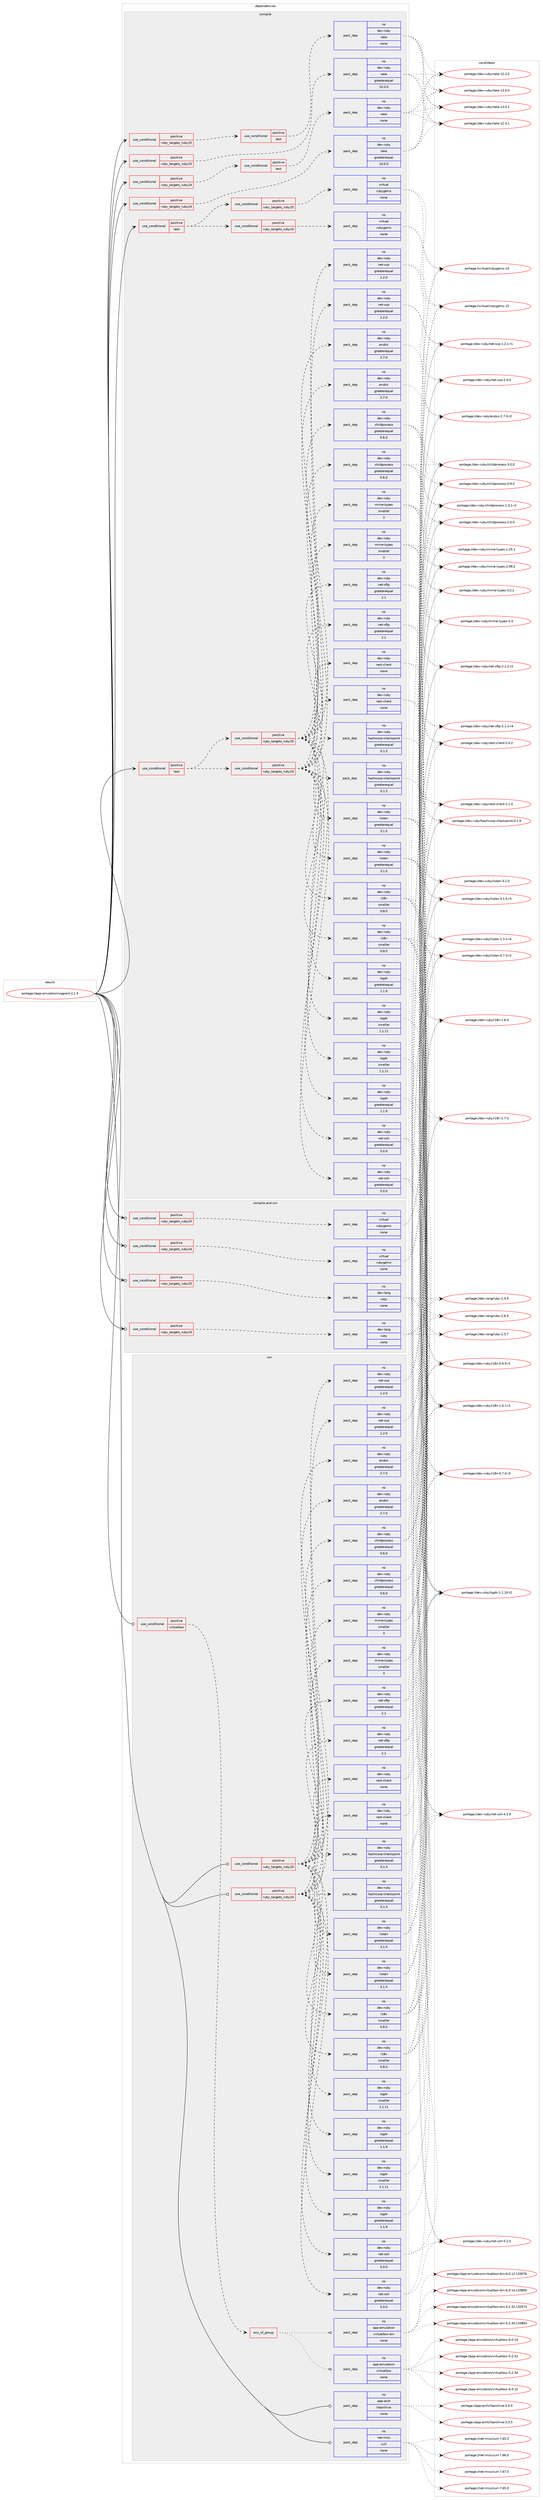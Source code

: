 digraph prolog {

# *************
# Graph options
# *************

newrank=true;
concentrate=true;
compound=true;
graph [rankdir=LR,fontname=Helvetica,fontsize=10,ranksep=1.5];#, ranksep=2.5, nodesep=0.2];
edge  [arrowhead=vee];
node  [fontname=Helvetica,fontsize=10];

# **********
# The ebuild
# **********

subgraph cluster_leftcol {
color=gray;
label=<<i>ebuild</i>>;
id [label="portage://app-emulation/vagrant-2.1.5", color=red, width=4, href="../app-emulation/vagrant-2.1.5.svg"];
}

# ****************
# The dependencies
# ****************

subgraph cluster_midcol {
color=gray;
label=<<i>dependencies</i>>;
subgraph cluster_compile {
fillcolor="#eeeeee";
style=filled;
label=<<i>compile</i>>;
subgraph cond5861 {
dependency24131 [label=<<TABLE BORDER="0" CELLBORDER="1" CELLSPACING="0" CELLPADDING="4"><TR><TD ROWSPAN="3" CELLPADDING="10">use_conditional</TD></TR><TR><TD>positive</TD></TR><TR><TD>ruby_targets_ruby24</TD></TR></TABLE>>, shape=none, color=red];
subgraph cond5862 {
dependency24132 [label=<<TABLE BORDER="0" CELLBORDER="1" CELLSPACING="0" CELLPADDING="4"><TR><TD ROWSPAN="3" CELLPADDING="10">use_conditional</TD></TR><TR><TD>positive</TD></TR><TR><TD>test</TD></TR></TABLE>>, shape=none, color=red];
subgraph pack17870 {
dependency24133 [label=<<TABLE BORDER="0" CELLBORDER="1" CELLSPACING="0" CELLPADDING="4" WIDTH="220"><TR><TD ROWSPAN="6" CELLPADDING="30">pack_dep</TD></TR><TR><TD WIDTH="110">no</TD></TR><TR><TD>dev-ruby</TD></TR><TR><TD>rake</TD></TR><TR><TD>none</TD></TR><TR><TD></TD></TR></TABLE>>, shape=none, color=blue];
}
dependency24132:e -> dependency24133:w [weight=20,style="dashed",arrowhead="vee"];
}
dependency24131:e -> dependency24132:w [weight=20,style="dashed",arrowhead="vee"];
}
id:e -> dependency24131:w [weight=20,style="solid",arrowhead="vee"];
subgraph cond5863 {
dependency24134 [label=<<TABLE BORDER="0" CELLBORDER="1" CELLSPACING="0" CELLPADDING="4"><TR><TD ROWSPAN="3" CELLPADDING="10">use_conditional</TD></TR><TR><TD>positive</TD></TR><TR><TD>ruby_targets_ruby24</TD></TR></TABLE>>, shape=none, color=red];
subgraph pack17871 {
dependency24135 [label=<<TABLE BORDER="0" CELLBORDER="1" CELLSPACING="0" CELLPADDING="4" WIDTH="220"><TR><TD ROWSPAN="6" CELLPADDING="30">pack_dep</TD></TR><TR><TD WIDTH="110">no</TD></TR><TR><TD>dev-ruby</TD></TR><TR><TD>rake</TD></TR><TR><TD>greaterequal</TD></TR><TR><TD>10.0.0</TD></TR></TABLE>>, shape=none, color=blue];
}
dependency24134:e -> dependency24135:w [weight=20,style="dashed",arrowhead="vee"];
}
id:e -> dependency24134:w [weight=20,style="solid",arrowhead="vee"];
subgraph cond5864 {
dependency24136 [label=<<TABLE BORDER="0" CELLBORDER="1" CELLSPACING="0" CELLPADDING="4"><TR><TD ROWSPAN="3" CELLPADDING="10">use_conditional</TD></TR><TR><TD>positive</TD></TR><TR><TD>ruby_targets_ruby25</TD></TR></TABLE>>, shape=none, color=red];
subgraph cond5865 {
dependency24137 [label=<<TABLE BORDER="0" CELLBORDER="1" CELLSPACING="0" CELLPADDING="4"><TR><TD ROWSPAN="3" CELLPADDING="10">use_conditional</TD></TR><TR><TD>positive</TD></TR><TR><TD>test</TD></TR></TABLE>>, shape=none, color=red];
subgraph pack17872 {
dependency24138 [label=<<TABLE BORDER="0" CELLBORDER="1" CELLSPACING="0" CELLPADDING="4" WIDTH="220"><TR><TD ROWSPAN="6" CELLPADDING="30">pack_dep</TD></TR><TR><TD WIDTH="110">no</TD></TR><TR><TD>dev-ruby</TD></TR><TR><TD>rake</TD></TR><TR><TD>none</TD></TR><TR><TD></TD></TR></TABLE>>, shape=none, color=blue];
}
dependency24137:e -> dependency24138:w [weight=20,style="dashed",arrowhead="vee"];
}
dependency24136:e -> dependency24137:w [weight=20,style="dashed",arrowhead="vee"];
}
id:e -> dependency24136:w [weight=20,style="solid",arrowhead="vee"];
subgraph cond5866 {
dependency24139 [label=<<TABLE BORDER="0" CELLBORDER="1" CELLSPACING="0" CELLPADDING="4"><TR><TD ROWSPAN="3" CELLPADDING="10">use_conditional</TD></TR><TR><TD>positive</TD></TR><TR><TD>ruby_targets_ruby25</TD></TR></TABLE>>, shape=none, color=red];
subgraph pack17873 {
dependency24140 [label=<<TABLE BORDER="0" CELLBORDER="1" CELLSPACING="0" CELLPADDING="4" WIDTH="220"><TR><TD ROWSPAN="6" CELLPADDING="30">pack_dep</TD></TR><TR><TD WIDTH="110">no</TD></TR><TR><TD>dev-ruby</TD></TR><TR><TD>rake</TD></TR><TR><TD>greaterequal</TD></TR><TR><TD>10.0.0</TD></TR></TABLE>>, shape=none, color=blue];
}
dependency24139:e -> dependency24140:w [weight=20,style="dashed",arrowhead="vee"];
}
id:e -> dependency24139:w [weight=20,style="solid",arrowhead="vee"];
subgraph cond5867 {
dependency24141 [label=<<TABLE BORDER="0" CELLBORDER="1" CELLSPACING="0" CELLPADDING="4"><TR><TD ROWSPAN="3" CELLPADDING="10">use_conditional</TD></TR><TR><TD>positive</TD></TR><TR><TD>test</TD></TR></TABLE>>, shape=none, color=red];
subgraph cond5868 {
dependency24142 [label=<<TABLE BORDER="0" CELLBORDER="1" CELLSPACING="0" CELLPADDING="4"><TR><TD ROWSPAN="3" CELLPADDING="10">use_conditional</TD></TR><TR><TD>positive</TD></TR><TR><TD>ruby_targets_ruby24</TD></TR></TABLE>>, shape=none, color=red];
subgraph pack17874 {
dependency24143 [label=<<TABLE BORDER="0" CELLBORDER="1" CELLSPACING="0" CELLPADDING="4" WIDTH="220"><TR><TD ROWSPAN="6" CELLPADDING="30">pack_dep</TD></TR><TR><TD WIDTH="110">no</TD></TR><TR><TD>dev-ruby</TD></TR><TR><TD>childprocess</TD></TR><TR><TD>greaterequal</TD></TR><TR><TD>0.6.0</TD></TR></TABLE>>, shape=none, color=blue];
}
dependency24142:e -> dependency24143:w [weight=20,style="dashed",arrowhead="vee"];
subgraph pack17875 {
dependency24144 [label=<<TABLE BORDER="0" CELLBORDER="1" CELLSPACING="0" CELLPADDING="4" WIDTH="220"><TR><TD ROWSPAN="6" CELLPADDING="30">pack_dep</TD></TR><TR><TD WIDTH="110">no</TD></TR><TR><TD>dev-ruby</TD></TR><TR><TD>erubis</TD></TR><TR><TD>greaterequal</TD></TR><TR><TD>2.7.0</TD></TR></TABLE>>, shape=none, color=blue];
}
dependency24142:e -> dependency24144:w [weight=20,style="dashed",arrowhead="vee"];
subgraph pack17876 {
dependency24145 [label=<<TABLE BORDER="0" CELLBORDER="1" CELLSPACING="0" CELLPADDING="4" WIDTH="220"><TR><TD ROWSPAN="6" CELLPADDING="30">pack_dep</TD></TR><TR><TD WIDTH="110">no</TD></TR><TR><TD>dev-ruby</TD></TR><TR><TD>i18n</TD></TR><TR><TD>smaller</TD></TR><TR><TD>0.8.0</TD></TR></TABLE>>, shape=none, color=blue];
}
dependency24142:e -> dependency24145:w [weight=20,style="dashed",arrowhead="vee"];
subgraph pack17877 {
dependency24146 [label=<<TABLE BORDER="0" CELLBORDER="1" CELLSPACING="0" CELLPADDING="4" WIDTH="220"><TR><TD ROWSPAN="6" CELLPADDING="30">pack_dep</TD></TR><TR><TD WIDTH="110">no</TD></TR><TR><TD>dev-ruby</TD></TR><TR><TD>listen</TD></TR><TR><TD>greaterequal</TD></TR><TR><TD>3.1.5</TD></TR></TABLE>>, shape=none, color=blue];
}
dependency24142:e -> dependency24146:w [weight=20,style="dashed",arrowhead="vee"];
subgraph pack17878 {
dependency24147 [label=<<TABLE BORDER="0" CELLBORDER="1" CELLSPACING="0" CELLPADDING="4" WIDTH="220"><TR><TD ROWSPAN="6" CELLPADDING="30">pack_dep</TD></TR><TR><TD WIDTH="110">no</TD></TR><TR><TD>dev-ruby</TD></TR><TR><TD>hashicorp-checkpoint</TD></TR><TR><TD>greaterequal</TD></TR><TR><TD>0.1.5</TD></TR></TABLE>>, shape=none, color=blue];
}
dependency24142:e -> dependency24147:w [weight=20,style="dashed",arrowhead="vee"];
subgraph pack17879 {
dependency24148 [label=<<TABLE BORDER="0" CELLBORDER="1" CELLSPACING="0" CELLPADDING="4" WIDTH="220"><TR><TD ROWSPAN="6" CELLPADDING="30">pack_dep</TD></TR><TR><TD WIDTH="110">no</TD></TR><TR><TD>dev-ruby</TD></TR><TR><TD>log4r</TD></TR><TR><TD>greaterequal</TD></TR><TR><TD>1.1.9</TD></TR></TABLE>>, shape=none, color=blue];
}
dependency24142:e -> dependency24148:w [weight=20,style="dashed",arrowhead="vee"];
subgraph pack17880 {
dependency24149 [label=<<TABLE BORDER="0" CELLBORDER="1" CELLSPACING="0" CELLPADDING="4" WIDTH="220"><TR><TD ROWSPAN="6" CELLPADDING="30">pack_dep</TD></TR><TR><TD WIDTH="110">no</TD></TR><TR><TD>dev-ruby</TD></TR><TR><TD>log4r</TD></TR><TR><TD>smaller</TD></TR><TR><TD>1.1.11</TD></TR></TABLE>>, shape=none, color=blue];
}
dependency24142:e -> dependency24149:w [weight=20,style="dashed",arrowhead="vee"];
subgraph pack17881 {
dependency24150 [label=<<TABLE BORDER="0" CELLBORDER="1" CELLSPACING="0" CELLPADDING="4" WIDTH="220"><TR><TD ROWSPAN="6" CELLPADDING="30">pack_dep</TD></TR><TR><TD WIDTH="110">no</TD></TR><TR><TD>dev-ruby</TD></TR><TR><TD>net-ssh</TD></TR><TR><TD>greaterequal</TD></TR><TR><TD>5.0.0</TD></TR></TABLE>>, shape=none, color=blue];
}
dependency24142:e -> dependency24150:w [weight=20,style="dashed",arrowhead="vee"];
subgraph pack17882 {
dependency24151 [label=<<TABLE BORDER="0" CELLBORDER="1" CELLSPACING="0" CELLPADDING="4" WIDTH="220"><TR><TD ROWSPAN="6" CELLPADDING="30">pack_dep</TD></TR><TR><TD WIDTH="110">no</TD></TR><TR><TD>dev-ruby</TD></TR><TR><TD>net-sftp</TD></TR><TR><TD>greaterequal</TD></TR><TR><TD>2.1</TD></TR></TABLE>>, shape=none, color=blue];
}
dependency24142:e -> dependency24151:w [weight=20,style="dashed",arrowhead="vee"];
subgraph pack17883 {
dependency24152 [label=<<TABLE BORDER="0" CELLBORDER="1" CELLSPACING="0" CELLPADDING="4" WIDTH="220"><TR><TD ROWSPAN="6" CELLPADDING="30">pack_dep</TD></TR><TR><TD WIDTH="110">no</TD></TR><TR><TD>dev-ruby</TD></TR><TR><TD>net-scp</TD></TR><TR><TD>greaterequal</TD></TR><TR><TD>1.2.0</TD></TR></TABLE>>, shape=none, color=blue];
}
dependency24142:e -> dependency24152:w [weight=20,style="dashed",arrowhead="vee"];
subgraph pack17884 {
dependency24153 [label=<<TABLE BORDER="0" CELLBORDER="1" CELLSPACING="0" CELLPADDING="4" WIDTH="220"><TR><TD ROWSPAN="6" CELLPADDING="30">pack_dep</TD></TR><TR><TD WIDTH="110">no</TD></TR><TR><TD>dev-ruby</TD></TR><TR><TD>rest-client</TD></TR><TR><TD>none</TD></TR><TR><TD></TD></TR></TABLE>>, shape=none, color=blue];
}
dependency24142:e -> dependency24153:w [weight=20,style="dashed",arrowhead="vee"];
subgraph pack17885 {
dependency24154 [label=<<TABLE BORDER="0" CELLBORDER="1" CELLSPACING="0" CELLPADDING="4" WIDTH="220"><TR><TD ROWSPAN="6" CELLPADDING="30">pack_dep</TD></TR><TR><TD WIDTH="110">no</TD></TR><TR><TD>dev-ruby</TD></TR><TR><TD>mime-types</TD></TR><TR><TD>smaller</TD></TR><TR><TD>3</TD></TR></TABLE>>, shape=none, color=blue];
}
dependency24142:e -> dependency24154:w [weight=20,style="dashed",arrowhead="vee"];
}
dependency24141:e -> dependency24142:w [weight=20,style="dashed",arrowhead="vee"];
subgraph cond5869 {
dependency24155 [label=<<TABLE BORDER="0" CELLBORDER="1" CELLSPACING="0" CELLPADDING="4"><TR><TD ROWSPAN="3" CELLPADDING="10">use_conditional</TD></TR><TR><TD>positive</TD></TR><TR><TD>ruby_targets_ruby25</TD></TR></TABLE>>, shape=none, color=red];
subgraph pack17886 {
dependency24156 [label=<<TABLE BORDER="0" CELLBORDER="1" CELLSPACING="0" CELLPADDING="4" WIDTH="220"><TR><TD ROWSPAN="6" CELLPADDING="30">pack_dep</TD></TR><TR><TD WIDTH="110">no</TD></TR><TR><TD>dev-ruby</TD></TR><TR><TD>childprocess</TD></TR><TR><TD>greaterequal</TD></TR><TR><TD>0.6.0</TD></TR></TABLE>>, shape=none, color=blue];
}
dependency24155:e -> dependency24156:w [weight=20,style="dashed",arrowhead="vee"];
subgraph pack17887 {
dependency24157 [label=<<TABLE BORDER="0" CELLBORDER="1" CELLSPACING="0" CELLPADDING="4" WIDTH="220"><TR><TD ROWSPAN="6" CELLPADDING="30">pack_dep</TD></TR><TR><TD WIDTH="110">no</TD></TR><TR><TD>dev-ruby</TD></TR><TR><TD>erubis</TD></TR><TR><TD>greaterequal</TD></TR><TR><TD>2.7.0</TD></TR></TABLE>>, shape=none, color=blue];
}
dependency24155:e -> dependency24157:w [weight=20,style="dashed",arrowhead="vee"];
subgraph pack17888 {
dependency24158 [label=<<TABLE BORDER="0" CELLBORDER="1" CELLSPACING="0" CELLPADDING="4" WIDTH="220"><TR><TD ROWSPAN="6" CELLPADDING="30">pack_dep</TD></TR><TR><TD WIDTH="110">no</TD></TR><TR><TD>dev-ruby</TD></TR><TR><TD>i18n</TD></TR><TR><TD>smaller</TD></TR><TR><TD>0.8.0</TD></TR></TABLE>>, shape=none, color=blue];
}
dependency24155:e -> dependency24158:w [weight=20,style="dashed",arrowhead="vee"];
subgraph pack17889 {
dependency24159 [label=<<TABLE BORDER="0" CELLBORDER="1" CELLSPACING="0" CELLPADDING="4" WIDTH="220"><TR><TD ROWSPAN="6" CELLPADDING="30">pack_dep</TD></TR><TR><TD WIDTH="110">no</TD></TR><TR><TD>dev-ruby</TD></TR><TR><TD>listen</TD></TR><TR><TD>greaterequal</TD></TR><TR><TD>3.1.5</TD></TR></TABLE>>, shape=none, color=blue];
}
dependency24155:e -> dependency24159:w [weight=20,style="dashed",arrowhead="vee"];
subgraph pack17890 {
dependency24160 [label=<<TABLE BORDER="0" CELLBORDER="1" CELLSPACING="0" CELLPADDING="4" WIDTH="220"><TR><TD ROWSPAN="6" CELLPADDING="30">pack_dep</TD></TR><TR><TD WIDTH="110">no</TD></TR><TR><TD>dev-ruby</TD></TR><TR><TD>hashicorp-checkpoint</TD></TR><TR><TD>greaterequal</TD></TR><TR><TD>0.1.5</TD></TR></TABLE>>, shape=none, color=blue];
}
dependency24155:e -> dependency24160:w [weight=20,style="dashed",arrowhead="vee"];
subgraph pack17891 {
dependency24161 [label=<<TABLE BORDER="0" CELLBORDER="1" CELLSPACING="0" CELLPADDING="4" WIDTH="220"><TR><TD ROWSPAN="6" CELLPADDING="30">pack_dep</TD></TR><TR><TD WIDTH="110">no</TD></TR><TR><TD>dev-ruby</TD></TR><TR><TD>log4r</TD></TR><TR><TD>greaterequal</TD></TR><TR><TD>1.1.9</TD></TR></TABLE>>, shape=none, color=blue];
}
dependency24155:e -> dependency24161:w [weight=20,style="dashed",arrowhead="vee"];
subgraph pack17892 {
dependency24162 [label=<<TABLE BORDER="0" CELLBORDER="1" CELLSPACING="0" CELLPADDING="4" WIDTH="220"><TR><TD ROWSPAN="6" CELLPADDING="30">pack_dep</TD></TR><TR><TD WIDTH="110">no</TD></TR><TR><TD>dev-ruby</TD></TR><TR><TD>log4r</TD></TR><TR><TD>smaller</TD></TR><TR><TD>1.1.11</TD></TR></TABLE>>, shape=none, color=blue];
}
dependency24155:e -> dependency24162:w [weight=20,style="dashed",arrowhead="vee"];
subgraph pack17893 {
dependency24163 [label=<<TABLE BORDER="0" CELLBORDER="1" CELLSPACING="0" CELLPADDING="4" WIDTH="220"><TR><TD ROWSPAN="6" CELLPADDING="30">pack_dep</TD></TR><TR><TD WIDTH="110">no</TD></TR><TR><TD>dev-ruby</TD></TR><TR><TD>net-ssh</TD></TR><TR><TD>greaterequal</TD></TR><TR><TD>5.0.0</TD></TR></TABLE>>, shape=none, color=blue];
}
dependency24155:e -> dependency24163:w [weight=20,style="dashed",arrowhead="vee"];
subgraph pack17894 {
dependency24164 [label=<<TABLE BORDER="0" CELLBORDER="1" CELLSPACING="0" CELLPADDING="4" WIDTH="220"><TR><TD ROWSPAN="6" CELLPADDING="30">pack_dep</TD></TR><TR><TD WIDTH="110">no</TD></TR><TR><TD>dev-ruby</TD></TR><TR><TD>net-sftp</TD></TR><TR><TD>greaterequal</TD></TR><TR><TD>2.1</TD></TR></TABLE>>, shape=none, color=blue];
}
dependency24155:e -> dependency24164:w [weight=20,style="dashed",arrowhead="vee"];
subgraph pack17895 {
dependency24165 [label=<<TABLE BORDER="0" CELLBORDER="1" CELLSPACING="0" CELLPADDING="4" WIDTH="220"><TR><TD ROWSPAN="6" CELLPADDING="30">pack_dep</TD></TR><TR><TD WIDTH="110">no</TD></TR><TR><TD>dev-ruby</TD></TR><TR><TD>net-scp</TD></TR><TR><TD>greaterequal</TD></TR><TR><TD>1.2.0</TD></TR></TABLE>>, shape=none, color=blue];
}
dependency24155:e -> dependency24165:w [weight=20,style="dashed",arrowhead="vee"];
subgraph pack17896 {
dependency24166 [label=<<TABLE BORDER="0" CELLBORDER="1" CELLSPACING="0" CELLPADDING="4" WIDTH="220"><TR><TD ROWSPAN="6" CELLPADDING="30">pack_dep</TD></TR><TR><TD WIDTH="110">no</TD></TR><TR><TD>dev-ruby</TD></TR><TR><TD>rest-client</TD></TR><TR><TD>none</TD></TR><TR><TD></TD></TR></TABLE>>, shape=none, color=blue];
}
dependency24155:e -> dependency24166:w [weight=20,style="dashed",arrowhead="vee"];
subgraph pack17897 {
dependency24167 [label=<<TABLE BORDER="0" CELLBORDER="1" CELLSPACING="0" CELLPADDING="4" WIDTH="220"><TR><TD ROWSPAN="6" CELLPADDING="30">pack_dep</TD></TR><TR><TD WIDTH="110">no</TD></TR><TR><TD>dev-ruby</TD></TR><TR><TD>mime-types</TD></TR><TR><TD>smaller</TD></TR><TR><TD>3</TD></TR></TABLE>>, shape=none, color=blue];
}
dependency24155:e -> dependency24167:w [weight=20,style="dashed",arrowhead="vee"];
}
dependency24141:e -> dependency24155:w [weight=20,style="dashed",arrowhead="vee"];
}
id:e -> dependency24141:w [weight=20,style="solid",arrowhead="vee"];
subgraph cond5870 {
dependency24168 [label=<<TABLE BORDER="0" CELLBORDER="1" CELLSPACING="0" CELLPADDING="4"><TR><TD ROWSPAN="3" CELLPADDING="10">use_conditional</TD></TR><TR><TD>positive</TD></TR><TR><TD>test</TD></TR></TABLE>>, shape=none, color=red];
subgraph cond5871 {
dependency24169 [label=<<TABLE BORDER="0" CELLBORDER="1" CELLSPACING="0" CELLPADDING="4"><TR><TD ROWSPAN="3" CELLPADDING="10">use_conditional</TD></TR><TR><TD>positive</TD></TR><TR><TD>ruby_targets_ruby24</TD></TR></TABLE>>, shape=none, color=red];
subgraph pack17898 {
dependency24170 [label=<<TABLE BORDER="0" CELLBORDER="1" CELLSPACING="0" CELLPADDING="4" WIDTH="220"><TR><TD ROWSPAN="6" CELLPADDING="30">pack_dep</TD></TR><TR><TD WIDTH="110">no</TD></TR><TR><TD>virtual</TD></TR><TR><TD>rubygems</TD></TR><TR><TD>none</TD></TR><TR><TD></TD></TR></TABLE>>, shape=none, color=blue];
}
dependency24169:e -> dependency24170:w [weight=20,style="dashed",arrowhead="vee"];
}
dependency24168:e -> dependency24169:w [weight=20,style="dashed",arrowhead="vee"];
subgraph cond5872 {
dependency24171 [label=<<TABLE BORDER="0" CELLBORDER="1" CELLSPACING="0" CELLPADDING="4"><TR><TD ROWSPAN="3" CELLPADDING="10">use_conditional</TD></TR><TR><TD>positive</TD></TR><TR><TD>ruby_targets_ruby25</TD></TR></TABLE>>, shape=none, color=red];
subgraph pack17899 {
dependency24172 [label=<<TABLE BORDER="0" CELLBORDER="1" CELLSPACING="0" CELLPADDING="4" WIDTH="220"><TR><TD ROWSPAN="6" CELLPADDING="30">pack_dep</TD></TR><TR><TD WIDTH="110">no</TD></TR><TR><TD>virtual</TD></TR><TR><TD>rubygems</TD></TR><TR><TD>none</TD></TR><TR><TD></TD></TR></TABLE>>, shape=none, color=blue];
}
dependency24171:e -> dependency24172:w [weight=20,style="dashed",arrowhead="vee"];
}
dependency24168:e -> dependency24171:w [weight=20,style="dashed",arrowhead="vee"];
}
id:e -> dependency24168:w [weight=20,style="solid",arrowhead="vee"];
}
subgraph cluster_compileandrun {
fillcolor="#eeeeee";
style=filled;
label=<<i>compile and run</i>>;
subgraph cond5873 {
dependency24173 [label=<<TABLE BORDER="0" CELLBORDER="1" CELLSPACING="0" CELLPADDING="4"><TR><TD ROWSPAN="3" CELLPADDING="10">use_conditional</TD></TR><TR><TD>positive</TD></TR><TR><TD>ruby_targets_ruby24</TD></TR></TABLE>>, shape=none, color=red];
subgraph pack17900 {
dependency24174 [label=<<TABLE BORDER="0" CELLBORDER="1" CELLSPACING="0" CELLPADDING="4" WIDTH="220"><TR><TD ROWSPAN="6" CELLPADDING="30">pack_dep</TD></TR><TR><TD WIDTH="110">no</TD></TR><TR><TD>dev-lang</TD></TR><TR><TD>ruby</TD></TR><TR><TD>none</TD></TR><TR><TD></TD></TR></TABLE>>, shape=none, color=blue];
}
dependency24173:e -> dependency24174:w [weight=20,style="dashed",arrowhead="vee"];
}
id:e -> dependency24173:w [weight=20,style="solid",arrowhead="odotvee"];
subgraph cond5874 {
dependency24175 [label=<<TABLE BORDER="0" CELLBORDER="1" CELLSPACING="0" CELLPADDING="4"><TR><TD ROWSPAN="3" CELLPADDING="10">use_conditional</TD></TR><TR><TD>positive</TD></TR><TR><TD>ruby_targets_ruby24</TD></TR></TABLE>>, shape=none, color=red];
subgraph pack17901 {
dependency24176 [label=<<TABLE BORDER="0" CELLBORDER="1" CELLSPACING="0" CELLPADDING="4" WIDTH="220"><TR><TD ROWSPAN="6" CELLPADDING="30">pack_dep</TD></TR><TR><TD WIDTH="110">no</TD></TR><TR><TD>virtual</TD></TR><TR><TD>rubygems</TD></TR><TR><TD>none</TD></TR><TR><TD></TD></TR></TABLE>>, shape=none, color=blue];
}
dependency24175:e -> dependency24176:w [weight=20,style="dashed",arrowhead="vee"];
}
id:e -> dependency24175:w [weight=20,style="solid",arrowhead="odotvee"];
subgraph cond5875 {
dependency24177 [label=<<TABLE BORDER="0" CELLBORDER="1" CELLSPACING="0" CELLPADDING="4"><TR><TD ROWSPAN="3" CELLPADDING="10">use_conditional</TD></TR><TR><TD>positive</TD></TR><TR><TD>ruby_targets_ruby25</TD></TR></TABLE>>, shape=none, color=red];
subgraph pack17902 {
dependency24178 [label=<<TABLE BORDER="0" CELLBORDER="1" CELLSPACING="0" CELLPADDING="4" WIDTH="220"><TR><TD ROWSPAN="6" CELLPADDING="30">pack_dep</TD></TR><TR><TD WIDTH="110">no</TD></TR><TR><TD>dev-lang</TD></TR><TR><TD>ruby</TD></TR><TR><TD>none</TD></TR><TR><TD></TD></TR></TABLE>>, shape=none, color=blue];
}
dependency24177:e -> dependency24178:w [weight=20,style="dashed",arrowhead="vee"];
}
id:e -> dependency24177:w [weight=20,style="solid",arrowhead="odotvee"];
subgraph cond5876 {
dependency24179 [label=<<TABLE BORDER="0" CELLBORDER="1" CELLSPACING="0" CELLPADDING="4"><TR><TD ROWSPAN="3" CELLPADDING="10">use_conditional</TD></TR><TR><TD>positive</TD></TR><TR><TD>ruby_targets_ruby25</TD></TR></TABLE>>, shape=none, color=red];
subgraph pack17903 {
dependency24180 [label=<<TABLE BORDER="0" CELLBORDER="1" CELLSPACING="0" CELLPADDING="4" WIDTH="220"><TR><TD ROWSPAN="6" CELLPADDING="30">pack_dep</TD></TR><TR><TD WIDTH="110">no</TD></TR><TR><TD>virtual</TD></TR><TR><TD>rubygems</TD></TR><TR><TD>none</TD></TR><TR><TD></TD></TR></TABLE>>, shape=none, color=blue];
}
dependency24179:e -> dependency24180:w [weight=20,style="dashed",arrowhead="vee"];
}
id:e -> dependency24179:w [weight=20,style="solid",arrowhead="odotvee"];
}
subgraph cluster_run {
fillcolor="#eeeeee";
style=filled;
label=<<i>run</i>>;
subgraph cond5877 {
dependency24181 [label=<<TABLE BORDER="0" CELLBORDER="1" CELLSPACING="0" CELLPADDING="4"><TR><TD ROWSPAN="3" CELLPADDING="10">use_conditional</TD></TR><TR><TD>positive</TD></TR><TR><TD>ruby_targets_ruby24</TD></TR></TABLE>>, shape=none, color=red];
subgraph pack17904 {
dependency24182 [label=<<TABLE BORDER="0" CELLBORDER="1" CELLSPACING="0" CELLPADDING="4" WIDTH="220"><TR><TD ROWSPAN="6" CELLPADDING="30">pack_dep</TD></TR><TR><TD WIDTH="110">no</TD></TR><TR><TD>dev-ruby</TD></TR><TR><TD>childprocess</TD></TR><TR><TD>greaterequal</TD></TR><TR><TD>0.6.0</TD></TR></TABLE>>, shape=none, color=blue];
}
dependency24181:e -> dependency24182:w [weight=20,style="dashed",arrowhead="vee"];
subgraph pack17905 {
dependency24183 [label=<<TABLE BORDER="0" CELLBORDER="1" CELLSPACING="0" CELLPADDING="4" WIDTH="220"><TR><TD ROWSPAN="6" CELLPADDING="30">pack_dep</TD></TR><TR><TD WIDTH="110">no</TD></TR><TR><TD>dev-ruby</TD></TR><TR><TD>erubis</TD></TR><TR><TD>greaterequal</TD></TR><TR><TD>2.7.0</TD></TR></TABLE>>, shape=none, color=blue];
}
dependency24181:e -> dependency24183:w [weight=20,style="dashed",arrowhead="vee"];
subgraph pack17906 {
dependency24184 [label=<<TABLE BORDER="0" CELLBORDER="1" CELLSPACING="0" CELLPADDING="4" WIDTH="220"><TR><TD ROWSPAN="6" CELLPADDING="30">pack_dep</TD></TR><TR><TD WIDTH="110">no</TD></TR><TR><TD>dev-ruby</TD></TR><TR><TD>i18n</TD></TR><TR><TD>smaller</TD></TR><TR><TD>0.8.0</TD></TR></TABLE>>, shape=none, color=blue];
}
dependency24181:e -> dependency24184:w [weight=20,style="dashed",arrowhead="vee"];
subgraph pack17907 {
dependency24185 [label=<<TABLE BORDER="0" CELLBORDER="1" CELLSPACING="0" CELLPADDING="4" WIDTH="220"><TR><TD ROWSPAN="6" CELLPADDING="30">pack_dep</TD></TR><TR><TD WIDTH="110">no</TD></TR><TR><TD>dev-ruby</TD></TR><TR><TD>listen</TD></TR><TR><TD>greaterequal</TD></TR><TR><TD>3.1.5</TD></TR></TABLE>>, shape=none, color=blue];
}
dependency24181:e -> dependency24185:w [weight=20,style="dashed",arrowhead="vee"];
subgraph pack17908 {
dependency24186 [label=<<TABLE BORDER="0" CELLBORDER="1" CELLSPACING="0" CELLPADDING="4" WIDTH="220"><TR><TD ROWSPAN="6" CELLPADDING="30">pack_dep</TD></TR><TR><TD WIDTH="110">no</TD></TR><TR><TD>dev-ruby</TD></TR><TR><TD>hashicorp-checkpoint</TD></TR><TR><TD>greaterequal</TD></TR><TR><TD>0.1.5</TD></TR></TABLE>>, shape=none, color=blue];
}
dependency24181:e -> dependency24186:w [weight=20,style="dashed",arrowhead="vee"];
subgraph pack17909 {
dependency24187 [label=<<TABLE BORDER="0" CELLBORDER="1" CELLSPACING="0" CELLPADDING="4" WIDTH="220"><TR><TD ROWSPAN="6" CELLPADDING="30">pack_dep</TD></TR><TR><TD WIDTH="110">no</TD></TR><TR><TD>dev-ruby</TD></TR><TR><TD>log4r</TD></TR><TR><TD>greaterequal</TD></TR><TR><TD>1.1.9</TD></TR></TABLE>>, shape=none, color=blue];
}
dependency24181:e -> dependency24187:w [weight=20,style="dashed",arrowhead="vee"];
subgraph pack17910 {
dependency24188 [label=<<TABLE BORDER="0" CELLBORDER="1" CELLSPACING="0" CELLPADDING="4" WIDTH="220"><TR><TD ROWSPAN="6" CELLPADDING="30">pack_dep</TD></TR><TR><TD WIDTH="110">no</TD></TR><TR><TD>dev-ruby</TD></TR><TR><TD>log4r</TD></TR><TR><TD>smaller</TD></TR><TR><TD>1.1.11</TD></TR></TABLE>>, shape=none, color=blue];
}
dependency24181:e -> dependency24188:w [weight=20,style="dashed",arrowhead="vee"];
subgraph pack17911 {
dependency24189 [label=<<TABLE BORDER="0" CELLBORDER="1" CELLSPACING="0" CELLPADDING="4" WIDTH="220"><TR><TD ROWSPAN="6" CELLPADDING="30">pack_dep</TD></TR><TR><TD WIDTH="110">no</TD></TR><TR><TD>dev-ruby</TD></TR><TR><TD>net-ssh</TD></TR><TR><TD>greaterequal</TD></TR><TR><TD>5.0.0</TD></TR></TABLE>>, shape=none, color=blue];
}
dependency24181:e -> dependency24189:w [weight=20,style="dashed",arrowhead="vee"];
subgraph pack17912 {
dependency24190 [label=<<TABLE BORDER="0" CELLBORDER="1" CELLSPACING="0" CELLPADDING="4" WIDTH="220"><TR><TD ROWSPAN="6" CELLPADDING="30">pack_dep</TD></TR><TR><TD WIDTH="110">no</TD></TR><TR><TD>dev-ruby</TD></TR><TR><TD>net-sftp</TD></TR><TR><TD>greaterequal</TD></TR><TR><TD>2.1</TD></TR></TABLE>>, shape=none, color=blue];
}
dependency24181:e -> dependency24190:w [weight=20,style="dashed",arrowhead="vee"];
subgraph pack17913 {
dependency24191 [label=<<TABLE BORDER="0" CELLBORDER="1" CELLSPACING="0" CELLPADDING="4" WIDTH="220"><TR><TD ROWSPAN="6" CELLPADDING="30">pack_dep</TD></TR><TR><TD WIDTH="110">no</TD></TR><TR><TD>dev-ruby</TD></TR><TR><TD>net-scp</TD></TR><TR><TD>greaterequal</TD></TR><TR><TD>1.2.0</TD></TR></TABLE>>, shape=none, color=blue];
}
dependency24181:e -> dependency24191:w [weight=20,style="dashed",arrowhead="vee"];
subgraph pack17914 {
dependency24192 [label=<<TABLE BORDER="0" CELLBORDER="1" CELLSPACING="0" CELLPADDING="4" WIDTH="220"><TR><TD ROWSPAN="6" CELLPADDING="30">pack_dep</TD></TR><TR><TD WIDTH="110">no</TD></TR><TR><TD>dev-ruby</TD></TR><TR><TD>rest-client</TD></TR><TR><TD>none</TD></TR><TR><TD></TD></TR></TABLE>>, shape=none, color=blue];
}
dependency24181:e -> dependency24192:w [weight=20,style="dashed",arrowhead="vee"];
subgraph pack17915 {
dependency24193 [label=<<TABLE BORDER="0" CELLBORDER="1" CELLSPACING="0" CELLPADDING="4" WIDTH="220"><TR><TD ROWSPAN="6" CELLPADDING="30">pack_dep</TD></TR><TR><TD WIDTH="110">no</TD></TR><TR><TD>dev-ruby</TD></TR><TR><TD>mime-types</TD></TR><TR><TD>smaller</TD></TR><TR><TD>3</TD></TR></TABLE>>, shape=none, color=blue];
}
dependency24181:e -> dependency24193:w [weight=20,style="dashed",arrowhead="vee"];
}
id:e -> dependency24181:w [weight=20,style="solid",arrowhead="odot"];
subgraph cond5878 {
dependency24194 [label=<<TABLE BORDER="0" CELLBORDER="1" CELLSPACING="0" CELLPADDING="4"><TR><TD ROWSPAN="3" CELLPADDING="10">use_conditional</TD></TR><TR><TD>positive</TD></TR><TR><TD>ruby_targets_ruby25</TD></TR></TABLE>>, shape=none, color=red];
subgraph pack17916 {
dependency24195 [label=<<TABLE BORDER="0" CELLBORDER="1" CELLSPACING="0" CELLPADDING="4" WIDTH="220"><TR><TD ROWSPAN="6" CELLPADDING="30">pack_dep</TD></TR><TR><TD WIDTH="110">no</TD></TR><TR><TD>dev-ruby</TD></TR><TR><TD>childprocess</TD></TR><TR><TD>greaterequal</TD></TR><TR><TD>0.6.0</TD></TR></TABLE>>, shape=none, color=blue];
}
dependency24194:e -> dependency24195:w [weight=20,style="dashed",arrowhead="vee"];
subgraph pack17917 {
dependency24196 [label=<<TABLE BORDER="0" CELLBORDER="1" CELLSPACING="0" CELLPADDING="4" WIDTH="220"><TR><TD ROWSPAN="6" CELLPADDING="30">pack_dep</TD></TR><TR><TD WIDTH="110">no</TD></TR><TR><TD>dev-ruby</TD></TR><TR><TD>erubis</TD></TR><TR><TD>greaterequal</TD></TR><TR><TD>2.7.0</TD></TR></TABLE>>, shape=none, color=blue];
}
dependency24194:e -> dependency24196:w [weight=20,style="dashed",arrowhead="vee"];
subgraph pack17918 {
dependency24197 [label=<<TABLE BORDER="0" CELLBORDER="1" CELLSPACING="0" CELLPADDING="4" WIDTH="220"><TR><TD ROWSPAN="6" CELLPADDING="30">pack_dep</TD></TR><TR><TD WIDTH="110">no</TD></TR><TR><TD>dev-ruby</TD></TR><TR><TD>i18n</TD></TR><TR><TD>smaller</TD></TR><TR><TD>0.8.0</TD></TR></TABLE>>, shape=none, color=blue];
}
dependency24194:e -> dependency24197:w [weight=20,style="dashed",arrowhead="vee"];
subgraph pack17919 {
dependency24198 [label=<<TABLE BORDER="0" CELLBORDER="1" CELLSPACING="0" CELLPADDING="4" WIDTH="220"><TR><TD ROWSPAN="6" CELLPADDING="30">pack_dep</TD></TR><TR><TD WIDTH="110">no</TD></TR><TR><TD>dev-ruby</TD></TR><TR><TD>listen</TD></TR><TR><TD>greaterequal</TD></TR><TR><TD>3.1.5</TD></TR></TABLE>>, shape=none, color=blue];
}
dependency24194:e -> dependency24198:w [weight=20,style="dashed",arrowhead="vee"];
subgraph pack17920 {
dependency24199 [label=<<TABLE BORDER="0" CELLBORDER="1" CELLSPACING="0" CELLPADDING="4" WIDTH="220"><TR><TD ROWSPAN="6" CELLPADDING="30">pack_dep</TD></TR><TR><TD WIDTH="110">no</TD></TR><TR><TD>dev-ruby</TD></TR><TR><TD>hashicorp-checkpoint</TD></TR><TR><TD>greaterequal</TD></TR><TR><TD>0.1.5</TD></TR></TABLE>>, shape=none, color=blue];
}
dependency24194:e -> dependency24199:w [weight=20,style="dashed",arrowhead="vee"];
subgraph pack17921 {
dependency24200 [label=<<TABLE BORDER="0" CELLBORDER="1" CELLSPACING="0" CELLPADDING="4" WIDTH="220"><TR><TD ROWSPAN="6" CELLPADDING="30">pack_dep</TD></TR><TR><TD WIDTH="110">no</TD></TR><TR><TD>dev-ruby</TD></TR><TR><TD>log4r</TD></TR><TR><TD>greaterequal</TD></TR><TR><TD>1.1.9</TD></TR></TABLE>>, shape=none, color=blue];
}
dependency24194:e -> dependency24200:w [weight=20,style="dashed",arrowhead="vee"];
subgraph pack17922 {
dependency24201 [label=<<TABLE BORDER="0" CELLBORDER="1" CELLSPACING="0" CELLPADDING="4" WIDTH="220"><TR><TD ROWSPAN="6" CELLPADDING="30">pack_dep</TD></TR><TR><TD WIDTH="110">no</TD></TR><TR><TD>dev-ruby</TD></TR><TR><TD>log4r</TD></TR><TR><TD>smaller</TD></TR><TR><TD>1.1.11</TD></TR></TABLE>>, shape=none, color=blue];
}
dependency24194:e -> dependency24201:w [weight=20,style="dashed",arrowhead="vee"];
subgraph pack17923 {
dependency24202 [label=<<TABLE BORDER="0" CELLBORDER="1" CELLSPACING="0" CELLPADDING="4" WIDTH="220"><TR><TD ROWSPAN="6" CELLPADDING="30">pack_dep</TD></TR><TR><TD WIDTH="110">no</TD></TR><TR><TD>dev-ruby</TD></TR><TR><TD>net-ssh</TD></TR><TR><TD>greaterequal</TD></TR><TR><TD>5.0.0</TD></TR></TABLE>>, shape=none, color=blue];
}
dependency24194:e -> dependency24202:w [weight=20,style="dashed",arrowhead="vee"];
subgraph pack17924 {
dependency24203 [label=<<TABLE BORDER="0" CELLBORDER="1" CELLSPACING="0" CELLPADDING="4" WIDTH="220"><TR><TD ROWSPAN="6" CELLPADDING="30">pack_dep</TD></TR><TR><TD WIDTH="110">no</TD></TR><TR><TD>dev-ruby</TD></TR><TR><TD>net-sftp</TD></TR><TR><TD>greaterequal</TD></TR><TR><TD>2.1</TD></TR></TABLE>>, shape=none, color=blue];
}
dependency24194:e -> dependency24203:w [weight=20,style="dashed",arrowhead="vee"];
subgraph pack17925 {
dependency24204 [label=<<TABLE BORDER="0" CELLBORDER="1" CELLSPACING="0" CELLPADDING="4" WIDTH="220"><TR><TD ROWSPAN="6" CELLPADDING="30">pack_dep</TD></TR><TR><TD WIDTH="110">no</TD></TR><TR><TD>dev-ruby</TD></TR><TR><TD>net-scp</TD></TR><TR><TD>greaterequal</TD></TR><TR><TD>1.2.0</TD></TR></TABLE>>, shape=none, color=blue];
}
dependency24194:e -> dependency24204:w [weight=20,style="dashed",arrowhead="vee"];
subgraph pack17926 {
dependency24205 [label=<<TABLE BORDER="0" CELLBORDER="1" CELLSPACING="0" CELLPADDING="4" WIDTH="220"><TR><TD ROWSPAN="6" CELLPADDING="30">pack_dep</TD></TR><TR><TD WIDTH="110">no</TD></TR><TR><TD>dev-ruby</TD></TR><TR><TD>rest-client</TD></TR><TR><TD>none</TD></TR><TR><TD></TD></TR></TABLE>>, shape=none, color=blue];
}
dependency24194:e -> dependency24205:w [weight=20,style="dashed",arrowhead="vee"];
subgraph pack17927 {
dependency24206 [label=<<TABLE BORDER="0" CELLBORDER="1" CELLSPACING="0" CELLPADDING="4" WIDTH="220"><TR><TD ROWSPAN="6" CELLPADDING="30">pack_dep</TD></TR><TR><TD WIDTH="110">no</TD></TR><TR><TD>dev-ruby</TD></TR><TR><TD>mime-types</TD></TR><TR><TD>smaller</TD></TR><TR><TD>3</TD></TR></TABLE>>, shape=none, color=blue];
}
dependency24194:e -> dependency24206:w [weight=20,style="dashed",arrowhead="vee"];
}
id:e -> dependency24194:w [weight=20,style="solid",arrowhead="odot"];
subgraph cond5879 {
dependency24207 [label=<<TABLE BORDER="0" CELLBORDER="1" CELLSPACING="0" CELLPADDING="4"><TR><TD ROWSPAN="3" CELLPADDING="10">use_conditional</TD></TR><TR><TD>positive</TD></TR><TR><TD>virtualbox</TD></TR></TABLE>>, shape=none, color=red];
subgraph any388 {
dependency24208 [label=<<TABLE BORDER="0" CELLBORDER="1" CELLSPACING="0" CELLPADDING="4"><TR><TD CELLPADDING="10">any_of_group</TD></TR></TABLE>>, shape=none, color=red];subgraph pack17928 {
dependency24209 [label=<<TABLE BORDER="0" CELLBORDER="1" CELLSPACING="0" CELLPADDING="4" WIDTH="220"><TR><TD ROWSPAN="6" CELLPADDING="30">pack_dep</TD></TR><TR><TD WIDTH="110">no</TD></TR><TR><TD>app-emulation</TD></TR><TR><TD>virtualbox</TD></TR><TR><TD>none</TD></TR><TR><TD></TD></TR></TABLE>>, shape=none, color=blue];
}
dependency24208:e -> dependency24209:w [weight=20,style="dotted",arrowhead="oinv"];
subgraph pack17929 {
dependency24210 [label=<<TABLE BORDER="0" CELLBORDER="1" CELLSPACING="0" CELLPADDING="4" WIDTH="220"><TR><TD ROWSPAN="6" CELLPADDING="30">pack_dep</TD></TR><TR><TD WIDTH="110">no</TD></TR><TR><TD>app-emulation</TD></TR><TR><TD>virtualbox-bin</TD></TR><TR><TD>none</TD></TR><TR><TD></TD></TR></TABLE>>, shape=none, color=blue];
}
dependency24208:e -> dependency24210:w [weight=20,style="dotted",arrowhead="oinv"];
}
dependency24207:e -> dependency24208:w [weight=20,style="dashed",arrowhead="vee"];
}
id:e -> dependency24207:w [weight=20,style="solid",arrowhead="odot"];
subgraph pack17930 {
dependency24211 [label=<<TABLE BORDER="0" CELLBORDER="1" CELLSPACING="0" CELLPADDING="4" WIDTH="220"><TR><TD ROWSPAN="6" CELLPADDING="30">pack_dep</TD></TR><TR><TD WIDTH="110">no</TD></TR><TR><TD>app-arch</TD></TR><TR><TD>libarchive</TD></TR><TR><TD>none</TD></TR><TR><TD></TD></TR></TABLE>>, shape=none, color=blue];
}
id:e -> dependency24211:w [weight=20,style="solid",arrowhead="odot"];
subgraph pack17931 {
dependency24212 [label=<<TABLE BORDER="0" CELLBORDER="1" CELLSPACING="0" CELLPADDING="4" WIDTH="220"><TR><TD ROWSPAN="6" CELLPADDING="30">pack_dep</TD></TR><TR><TD WIDTH="110">no</TD></TR><TR><TD>net-misc</TD></TR><TR><TD>curl</TD></TR><TR><TD>none</TD></TR><TR><TD></TD></TR></TABLE>>, shape=none, color=blue];
}
id:e -> dependency24212:w [weight=20,style="solid",arrowhead="odot"];
}
}

# **************
# The candidates
# **************

subgraph cluster_choices {
rank=same;
color=gray;
label=<<i>candidates</i>>;

subgraph choice17870 {
color=black;
nodesep=1;
choiceportage1001011184511411798121471149710710145495046514649 [label="portage://dev-ruby/rake-12.3.1", color=red, width=4,href="../dev-ruby/rake-12.3.1.svg"];
choiceportage1001011184511411798121471149710710145495046514651 [label="portage://dev-ruby/rake-12.3.3", color=red, width=4,href="../dev-ruby/rake-12.3.3.svg"];
choiceportage1001011184511411798121471149710710145495146484648 [label="portage://dev-ruby/rake-13.0.0", color=red, width=4,href="../dev-ruby/rake-13.0.0.svg"];
choiceportage1001011184511411798121471149710710145495146484649 [label="portage://dev-ruby/rake-13.0.1", color=red, width=4,href="../dev-ruby/rake-13.0.1.svg"];
dependency24133:e -> choiceportage1001011184511411798121471149710710145495046514649:w [style=dotted,weight="100"];
dependency24133:e -> choiceportage1001011184511411798121471149710710145495046514651:w [style=dotted,weight="100"];
dependency24133:e -> choiceportage1001011184511411798121471149710710145495146484648:w [style=dotted,weight="100"];
dependency24133:e -> choiceportage1001011184511411798121471149710710145495146484649:w [style=dotted,weight="100"];
}
subgraph choice17871 {
color=black;
nodesep=1;
choiceportage1001011184511411798121471149710710145495046514649 [label="portage://dev-ruby/rake-12.3.1", color=red, width=4,href="../dev-ruby/rake-12.3.1.svg"];
choiceportage1001011184511411798121471149710710145495046514651 [label="portage://dev-ruby/rake-12.3.3", color=red, width=4,href="../dev-ruby/rake-12.3.3.svg"];
choiceportage1001011184511411798121471149710710145495146484648 [label="portage://dev-ruby/rake-13.0.0", color=red, width=4,href="../dev-ruby/rake-13.0.0.svg"];
choiceportage1001011184511411798121471149710710145495146484649 [label="portage://dev-ruby/rake-13.0.1", color=red, width=4,href="../dev-ruby/rake-13.0.1.svg"];
dependency24135:e -> choiceportage1001011184511411798121471149710710145495046514649:w [style=dotted,weight="100"];
dependency24135:e -> choiceportage1001011184511411798121471149710710145495046514651:w [style=dotted,weight="100"];
dependency24135:e -> choiceportage1001011184511411798121471149710710145495146484648:w [style=dotted,weight="100"];
dependency24135:e -> choiceportage1001011184511411798121471149710710145495146484649:w [style=dotted,weight="100"];
}
subgraph choice17872 {
color=black;
nodesep=1;
choiceportage1001011184511411798121471149710710145495046514649 [label="portage://dev-ruby/rake-12.3.1", color=red, width=4,href="../dev-ruby/rake-12.3.1.svg"];
choiceportage1001011184511411798121471149710710145495046514651 [label="portage://dev-ruby/rake-12.3.3", color=red, width=4,href="../dev-ruby/rake-12.3.3.svg"];
choiceportage1001011184511411798121471149710710145495146484648 [label="portage://dev-ruby/rake-13.0.0", color=red, width=4,href="../dev-ruby/rake-13.0.0.svg"];
choiceportage1001011184511411798121471149710710145495146484649 [label="portage://dev-ruby/rake-13.0.1", color=red, width=4,href="../dev-ruby/rake-13.0.1.svg"];
dependency24138:e -> choiceportage1001011184511411798121471149710710145495046514649:w [style=dotted,weight="100"];
dependency24138:e -> choiceportage1001011184511411798121471149710710145495046514651:w [style=dotted,weight="100"];
dependency24138:e -> choiceportage1001011184511411798121471149710710145495146484648:w [style=dotted,weight="100"];
dependency24138:e -> choiceportage1001011184511411798121471149710710145495146484649:w [style=dotted,weight="100"];
}
subgraph choice17873 {
color=black;
nodesep=1;
choiceportage1001011184511411798121471149710710145495046514649 [label="portage://dev-ruby/rake-12.3.1", color=red, width=4,href="../dev-ruby/rake-12.3.1.svg"];
choiceportage1001011184511411798121471149710710145495046514651 [label="portage://dev-ruby/rake-12.3.3", color=red, width=4,href="../dev-ruby/rake-12.3.3.svg"];
choiceportage1001011184511411798121471149710710145495146484648 [label="portage://dev-ruby/rake-13.0.0", color=red, width=4,href="../dev-ruby/rake-13.0.0.svg"];
choiceportage1001011184511411798121471149710710145495146484649 [label="portage://dev-ruby/rake-13.0.1", color=red, width=4,href="../dev-ruby/rake-13.0.1.svg"];
dependency24140:e -> choiceportage1001011184511411798121471149710710145495046514649:w [style=dotted,weight="100"];
dependency24140:e -> choiceportage1001011184511411798121471149710710145495046514651:w [style=dotted,weight="100"];
dependency24140:e -> choiceportage1001011184511411798121471149710710145495146484648:w [style=dotted,weight="100"];
dependency24140:e -> choiceportage1001011184511411798121471149710710145495146484649:w [style=dotted,weight="100"];
}
subgraph choice17874 {
color=black;
nodesep=1;
choiceportage1001011184511411798121479910410510810011211411199101115115454846574648 [label="portage://dev-ruby/childprocess-0.9.0", color=red, width=4,href="../dev-ruby/childprocess-0.9.0.svg"];
choiceportage10010111845114117981214799104105108100112114111991011151154549464846494511449 [label="portage://dev-ruby/childprocess-1.0.1-r1", color=red, width=4,href="../dev-ruby/childprocess-1.0.1-r1.svg"];
choiceportage1001011184511411798121479910410510810011211411199101115115455046484648 [label="portage://dev-ruby/childprocess-2.0.0", color=red, width=4,href="../dev-ruby/childprocess-2.0.0.svg"];
choiceportage1001011184511411798121479910410510810011211411199101115115455146484648 [label="portage://dev-ruby/childprocess-3.0.0", color=red, width=4,href="../dev-ruby/childprocess-3.0.0.svg"];
dependency24143:e -> choiceportage1001011184511411798121479910410510810011211411199101115115454846574648:w [style=dotted,weight="100"];
dependency24143:e -> choiceportage10010111845114117981214799104105108100112114111991011151154549464846494511449:w [style=dotted,weight="100"];
dependency24143:e -> choiceportage1001011184511411798121479910410510810011211411199101115115455046484648:w [style=dotted,weight="100"];
dependency24143:e -> choiceportage1001011184511411798121479910410510810011211411199101115115455146484648:w [style=dotted,weight="100"];
}
subgraph choice17875 {
color=black;
nodesep=1;
choiceportage100101118451141179812147101114117981051154550465546484511450 [label="portage://dev-ruby/erubis-2.7.0-r2", color=red, width=4,href="../dev-ruby/erubis-2.7.0-r2.svg"];
dependency24144:e -> choiceportage100101118451141179812147101114117981051154550465546484511450:w [style=dotted,weight="100"];
}
subgraph choice17876 {
color=black;
nodesep=1;
choiceportage10010111845114117981214710549561104548465546484511451 [label="portage://dev-ruby/i18n-0.7.0-r3", color=red, width=4,href="../dev-ruby/i18n-0.7.0-r3.svg"];
choiceportage10010111845114117981214710549561104548465746534511449 [label="portage://dev-ruby/i18n-0.9.5-r1", color=red, width=4,href="../dev-ruby/i18n-0.9.5-r1.svg"];
choiceportage10010111845114117981214710549561104549464846494511449 [label="portage://dev-ruby/i18n-1.0.1-r1", color=red, width=4,href="../dev-ruby/i18n-1.0.1-r1.svg"];
choiceportage1001011184511411798121471054956110454946544648 [label="portage://dev-ruby/i18n-1.6.0", color=red, width=4,href="../dev-ruby/i18n-1.6.0.svg"];
choiceportage1001011184511411798121471054956110454946554648 [label="portage://dev-ruby/i18n-1.7.0", color=red, width=4,href="../dev-ruby/i18n-1.7.0.svg"];
dependency24145:e -> choiceportage10010111845114117981214710549561104548465546484511451:w [style=dotted,weight="100"];
dependency24145:e -> choiceportage10010111845114117981214710549561104548465746534511449:w [style=dotted,weight="100"];
dependency24145:e -> choiceportage10010111845114117981214710549561104549464846494511449:w [style=dotted,weight="100"];
dependency24145:e -> choiceportage1001011184511411798121471054956110454946544648:w [style=dotted,weight="100"];
dependency24145:e -> choiceportage1001011184511411798121471054956110454946554648:w [style=dotted,weight="100"];
}
subgraph choice17877 {
color=black;
nodesep=1;
choiceportage1001011184511411798121471081051151161011104548465546514511450 [label="portage://dev-ruby/listen-0.7.3-r2", color=red, width=4,href="../dev-ruby/listen-0.7.3-r2.svg"];
choiceportage1001011184511411798121471081051151161011104549465146494511452 [label="portage://dev-ruby/listen-1.3.1-r4", color=red, width=4,href="../dev-ruby/listen-1.3.1-r4.svg"];
choiceportage1001011184511411798121471081051151161011104551464946534511451 [label="portage://dev-ruby/listen-3.1.5-r3", color=red, width=4,href="../dev-ruby/listen-3.1.5-r3.svg"];
choiceportage100101118451141179812147108105115116101110455146504648 [label="portage://dev-ruby/listen-3.2.0", color=red, width=4,href="../dev-ruby/listen-3.2.0.svg"];
dependency24146:e -> choiceportage1001011184511411798121471081051151161011104548465546514511450:w [style=dotted,weight="100"];
dependency24146:e -> choiceportage1001011184511411798121471081051151161011104549465146494511452:w [style=dotted,weight="100"];
dependency24146:e -> choiceportage1001011184511411798121471081051151161011104551464946534511451:w [style=dotted,weight="100"];
dependency24146:e -> choiceportage100101118451141179812147108105115116101110455146504648:w [style=dotted,weight="100"];
}
subgraph choice17878 {
color=black;
nodesep=1;
choiceportage1001011184511411798121471049711510410599111114112459910410199107112111105110116454846494653 [label="portage://dev-ruby/hashicorp-checkpoint-0.1.5", color=red, width=4,href="../dev-ruby/hashicorp-checkpoint-0.1.5.svg"];
dependency24147:e -> choiceportage1001011184511411798121471049711510410599111114112459910410199107112111105110116454846494653:w [style=dotted,weight="100"];
}
subgraph choice17879 {
color=black;
nodesep=1;
choiceportage10010111845114117981214710811110352114454946494649484511450 [label="portage://dev-ruby/log4r-1.1.10-r2", color=red, width=4,href="../dev-ruby/log4r-1.1.10-r2.svg"];
dependency24148:e -> choiceportage10010111845114117981214710811110352114454946494649484511450:w [style=dotted,weight="100"];
}
subgraph choice17880 {
color=black;
nodesep=1;
choiceportage10010111845114117981214710811110352114454946494649484511450 [label="portage://dev-ruby/log4r-1.1.10-r2", color=red, width=4,href="../dev-ruby/log4r-1.1.10-r2.svg"];
dependency24149:e -> choiceportage10010111845114117981214710811110352114454946494649484511450:w [style=dotted,weight="100"];
}
subgraph choice17881 {
color=black;
nodesep=1;
choiceportage10010111845114117981214711010111645115115104455246504648 [label="portage://dev-ruby/net-ssh-4.2.0", color=red, width=4,href="../dev-ruby/net-ssh-4.2.0.svg"];
choiceportage10010111845114117981214711010111645115115104455346504648 [label="portage://dev-ruby/net-ssh-5.2.0", color=red, width=4,href="../dev-ruby/net-ssh-5.2.0.svg"];
dependency24150:e -> choiceportage10010111845114117981214711010111645115115104455246504648:w [style=dotted,weight="100"];
dependency24150:e -> choiceportage10010111845114117981214711010111645115115104455346504648:w [style=dotted,weight="100"];
}
subgraph choice17882 {
color=black;
nodesep=1;
choiceportage100101118451141179812147110101116451151021161124550464946504511450 [label="portage://dev-ruby/net-sftp-2.1.2-r2", color=red, width=4,href="../dev-ruby/net-sftp-2.1.2-r2.svg"];
choiceportage100101118451141179812147110101116451151021161124550464946504511452 [label="portage://dev-ruby/net-sftp-2.1.2-r4", color=red, width=4,href="../dev-ruby/net-sftp-2.1.2-r4.svg"];
dependency24151:e -> choiceportage100101118451141179812147110101116451151021161124550464946504511450:w [style=dotted,weight="100"];
dependency24151:e -> choiceportage100101118451141179812147110101116451151021161124550464946504511452:w [style=dotted,weight="100"];
}
subgraph choice17883 {
color=black;
nodesep=1;
choiceportage10010111845114117981214711010111645115991124549465046494511449 [label="portage://dev-ruby/net-scp-1.2.1-r1", color=red, width=4,href="../dev-ruby/net-scp-1.2.1-r1.svg"];
choiceportage1001011184511411798121471101011164511599112455046484648 [label="portage://dev-ruby/net-scp-2.0.0", color=red, width=4,href="../dev-ruby/net-scp-2.0.0.svg"];
dependency24152:e -> choiceportage10010111845114117981214711010111645115991124549465046494511449:w [style=dotted,weight="100"];
dependency24152:e -> choiceportage1001011184511411798121471101011164511599112455046484648:w [style=dotted,weight="100"];
}
subgraph choice17884 {
color=black;
nodesep=1;
choiceportage1001011184511411798121471141011151164599108105101110116455046484650 [label="portage://dev-ruby/rest-client-2.0.2", color=red, width=4,href="../dev-ruby/rest-client-2.0.2.svg"];
choiceportage1001011184511411798121471141011151164599108105101110116455046494648 [label="portage://dev-ruby/rest-client-2.1.0", color=red, width=4,href="../dev-ruby/rest-client-2.1.0.svg"];
dependency24153:e -> choiceportage1001011184511411798121471141011151164599108105101110116455046484650:w [style=dotted,weight="100"];
dependency24153:e -> choiceportage1001011184511411798121471141011151164599108105101110116455046494648:w [style=dotted,weight="100"];
}
subgraph choice17885 {
color=black;
nodesep=1;
choiceportage1001011184511411798121471091051091014511612111210111545494650534649 [label="portage://dev-ruby/mime-types-1.25.1", color=red, width=4,href="../dev-ruby/mime-types-1.25.1.svg"];
choiceportage1001011184511411798121471091051091014511612111210111545504657574650 [label="portage://dev-ruby/mime-types-2.99.2", color=red, width=4,href="../dev-ruby/mime-types-2.99.2.svg"];
choiceportage10010111845114117981214710910510910145116121112101115455146504650 [label="portage://dev-ruby/mime-types-3.2.2", color=red, width=4,href="../dev-ruby/mime-types-3.2.2.svg"];
choiceportage1001011184511411798121471091051091014511612111210111545514651 [label="portage://dev-ruby/mime-types-3.3", color=red, width=4,href="../dev-ruby/mime-types-3.3.svg"];
dependency24154:e -> choiceportage1001011184511411798121471091051091014511612111210111545494650534649:w [style=dotted,weight="100"];
dependency24154:e -> choiceportage1001011184511411798121471091051091014511612111210111545504657574650:w [style=dotted,weight="100"];
dependency24154:e -> choiceportage10010111845114117981214710910510910145116121112101115455146504650:w [style=dotted,weight="100"];
dependency24154:e -> choiceportage1001011184511411798121471091051091014511612111210111545514651:w [style=dotted,weight="100"];
}
subgraph choice17886 {
color=black;
nodesep=1;
choiceportage1001011184511411798121479910410510810011211411199101115115454846574648 [label="portage://dev-ruby/childprocess-0.9.0", color=red, width=4,href="../dev-ruby/childprocess-0.9.0.svg"];
choiceportage10010111845114117981214799104105108100112114111991011151154549464846494511449 [label="portage://dev-ruby/childprocess-1.0.1-r1", color=red, width=4,href="../dev-ruby/childprocess-1.0.1-r1.svg"];
choiceportage1001011184511411798121479910410510810011211411199101115115455046484648 [label="portage://dev-ruby/childprocess-2.0.0", color=red, width=4,href="../dev-ruby/childprocess-2.0.0.svg"];
choiceportage1001011184511411798121479910410510810011211411199101115115455146484648 [label="portage://dev-ruby/childprocess-3.0.0", color=red, width=4,href="../dev-ruby/childprocess-3.0.0.svg"];
dependency24156:e -> choiceportage1001011184511411798121479910410510810011211411199101115115454846574648:w [style=dotted,weight="100"];
dependency24156:e -> choiceportage10010111845114117981214799104105108100112114111991011151154549464846494511449:w [style=dotted,weight="100"];
dependency24156:e -> choiceportage1001011184511411798121479910410510810011211411199101115115455046484648:w [style=dotted,weight="100"];
dependency24156:e -> choiceportage1001011184511411798121479910410510810011211411199101115115455146484648:w [style=dotted,weight="100"];
}
subgraph choice17887 {
color=black;
nodesep=1;
choiceportage100101118451141179812147101114117981051154550465546484511450 [label="portage://dev-ruby/erubis-2.7.0-r2", color=red, width=4,href="../dev-ruby/erubis-2.7.0-r2.svg"];
dependency24157:e -> choiceportage100101118451141179812147101114117981051154550465546484511450:w [style=dotted,weight="100"];
}
subgraph choice17888 {
color=black;
nodesep=1;
choiceportage10010111845114117981214710549561104548465546484511451 [label="portage://dev-ruby/i18n-0.7.0-r3", color=red, width=4,href="../dev-ruby/i18n-0.7.0-r3.svg"];
choiceportage10010111845114117981214710549561104548465746534511449 [label="portage://dev-ruby/i18n-0.9.5-r1", color=red, width=4,href="../dev-ruby/i18n-0.9.5-r1.svg"];
choiceportage10010111845114117981214710549561104549464846494511449 [label="portage://dev-ruby/i18n-1.0.1-r1", color=red, width=4,href="../dev-ruby/i18n-1.0.1-r1.svg"];
choiceportage1001011184511411798121471054956110454946544648 [label="portage://dev-ruby/i18n-1.6.0", color=red, width=4,href="../dev-ruby/i18n-1.6.0.svg"];
choiceportage1001011184511411798121471054956110454946554648 [label="portage://dev-ruby/i18n-1.7.0", color=red, width=4,href="../dev-ruby/i18n-1.7.0.svg"];
dependency24158:e -> choiceportage10010111845114117981214710549561104548465546484511451:w [style=dotted,weight="100"];
dependency24158:e -> choiceportage10010111845114117981214710549561104548465746534511449:w [style=dotted,weight="100"];
dependency24158:e -> choiceportage10010111845114117981214710549561104549464846494511449:w [style=dotted,weight="100"];
dependency24158:e -> choiceportage1001011184511411798121471054956110454946544648:w [style=dotted,weight="100"];
dependency24158:e -> choiceportage1001011184511411798121471054956110454946554648:w [style=dotted,weight="100"];
}
subgraph choice17889 {
color=black;
nodesep=1;
choiceportage1001011184511411798121471081051151161011104548465546514511450 [label="portage://dev-ruby/listen-0.7.3-r2", color=red, width=4,href="../dev-ruby/listen-0.7.3-r2.svg"];
choiceportage1001011184511411798121471081051151161011104549465146494511452 [label="portage://dev-ruby/listen-1.3.1-r4", color=red, width=4,href="../dev-ruby/listen-1.3.1-r4.svg"];
choiceportage1001011184511411798121471081051151161011104551464946534511451 [label="portage://dev-ruby/listen-3.1.5-r3", color=red, width=4,href="../dev-ruby/listen-3.1.5-r3.svg"];
choiceportage100101118451141179812147108105115116101110455146504648 [label="portage://dev-ruby/listen-3.2.0", color=red, width=4,href="../dev-ruby/listen-3.2.0.svg"];
dependency24159:e -> choiceportage1001011184511411798121471081051151161011104548465546514511450:w [style=dotted,weight="100"];
dependency24159:e -> choiceportage1001011184511411798121471081051151161011104549465146494511452:w [style=dotted,weight="100"];
dependency24159:e -> choiceportage1001011184511411798121471081051151161011104551464946534511451:w [style=dotted,weight="100"];
dependency24159:e -> choiceportage100101118451141179812147108105115116101110455146504648:w [style=dotted,weight="100"];
}
subgraph choice17890 {
color=black;
nodesep=1;
choiceportage1001011184511411798121471049711510410599111114112459910410199107112111105110116454846494653 [label="portage://dev-ruby/hashicorp-checkpoint-0.1.5", color=red, width=4,href="../dev-ruby/hashicorp-checkpoint-0.1.5.svg"];
dependency24160:e -> choiceportage1001011184511411798121471049711510410599111114112459910410199107112111105110116454846494653:w [style=dotted,weight="100"];
}
subgraph choice17891 {
color=black;
nodesep=1;
choiceportage10010111845114117981214710811110352114454946494649484511450 [label="portage://dev-ruby/log4r-1.1.10-r2", color=red, width=4,href="../dev-ruby/log4r-1.1.10-r2.svg"];
dependency24161:e -> choiceportage10010111845114117981214710811110352114454946494649484511450:w [style=dotted,weight="100"];
}
subgraph choice17892 {
color=black;
nodesep=1;
choiceportage10010111845114117981214710811110352114454946494649484511450 [label="portage://dev-ruby/log4r-1.1.10-r2", color=red, width=4,href="../dev-ruby/log4r-1.1.10-r2.svg"];
dependency24162:e -> choiceportage10010111845114117981214710811110352114454946494649484511450:w [style=dotted,weight="100"];
}
subgraph choice17893 {
color=black;
nodesep=1;
choiceportage10010111845114117981214711010111645115115104455246504648 [label="portage://dev-ruby/net-ssh-4.2.0", color=red, width=4,href="../dev-ruby/net-ssh-4.2.0.svg"];
choiceportage10010111845114117981214711010111645115115104455346504648 [label="portage://dev-ruby/net-ssh-5.2.0", color=red, width=4,href="../dev-ruby/net-ssh-5.2.0.svg"];
dependency24163:e -> choiceportage10010111845114117981214711010111645115115104455246504648:w [style=dotted,weight="100"];
dependency24163:e -> choiceportage10010111845114117981214711010111645115115104455346504648:w [style=dotted,weight="100"];
}
subgraph choice17894 {
color=black;
nodesep=1;
choiceportage100101118451141179812147110101116451151021161124550464946504511450 [label="portage://dev-ruby/net-sftp-2.1.2-r2", color=red, width=4,href="../dev-ruby/net-sftp-2.1.2-r2.svg"];
choiceportage100101118451141179812147110101116451151021161124550464946504511452 [label="portage://dev-ruby/net-sftp-2.1.2-r4", color=red, width=4,href="../dev-ruby/net-sftp-2.1.2-r4.svg"];
dependency24164:e -> choiceportage100101118451141179812147110101116451151021161124550464946504511450:w [style=dotted,weight="100"];
dependency24164:e -> choiceportage100101118451141179812147110101116451151021161124550464946504511452:w [style=dotted,weight="100"];
}
subgraph choice17895 {
color=black;
nodesep=1;
choiceportage10010111845114117981214711010111645115991124549465046494511449 [label="portage://dev-ruby/net-scp-1.2.1-r1", color=red, width=4,href="../dev-ruby/net-scp-1.2.1-r1.svg"];
choiceportage1001011184511411798121471101011164511599112455046484648 [label="portage://dev-ruby/net-scp-2.0.0", color=red, width=4,href="../dev-ruby/net-scp-2.0.0.svg"];
dependency24165:e -> choiceportage10010111845114117981214711010111645115991124549465046494511449:w [style=dotted,weight="100"];
dependency24165:e -> choiceportage1001011184511411798121471101011164511599112455046484648:w [style=dotted,weight="100"];
}
subgraph choice17896 {
color=black;
nodesep=1;
choiceportage1001011184511411798121471141011151164599108105101110116455046484650 [label="portage://dev-ruby/rest-client-2.0.2", color=red, width=4,href="../dev-ruby/rest-client-2.0.2.svg"];
choiceportage1001011184511411798121471141011151164599108105101110116455046494648 [label="portage://dev-ruby/rest-client-2.1.0", color=red, width=4,href="../dev-ruby/rest-client-2.1.0.svg"];
dependency24166:e -> choiceportage1001011184511411798121471141011151164599108105101110116455046484650:w [style=dotted,weight="100"];
dependency24166:e -> choiceportage1001011184511411798121471141011151164599108105101110116455046494648:w [style=dotted,weight="100"];
}
subgraph choice17897 {
color=black;
nodesep=1;
choiceportage1001011184511411798121471091051091014511612111210111545494650534649 [label="portage://dev-ruby/mime-types-1.25.1", color=red, width=4,href="../dev-ruby/mime-types-1.25.1.svg"];
choiceportage1001011184511411798121471091051091014511612111210111545504657574650 [label="portage://dev-ruby/mime-types-2.99.2", color=red, width=4,href="../dev-ruby/mime-types-2.99.2.svg"];
choiceportage10010111845114117981214710910510910145116121112101115455146504650 [label="portage://dev-ruby/mime-types-3.2.2", color=red, width=4,href="../dev-ruby/mime-types-3.2.2.svg"];
choiceportage1001011184511411798121471091051091014511612111210111545514651 [label="portage://dev-ruby/mime-types-3.3", color=red, width=4,href="../dev-ruby/mime-types-3.3.svg"];
dependency24167:e -> choiceportage1001011184511411798121471091051091014511612111210111545494650534649:w [style=dotted,weight="100"];
dependency24167:e -> choiceportage1001011184511411798121471091051091014511612111210111545504657574650:w [style=dotted,weight="100"];
dependency24167:e -> choiceportage10010111845114117981214710910510910145116121112101115455146504650:w [style=dotted,weight="100"];
dependency24167:e -> choiceportage1001011184511411798121471091051091014511612111210111545514651:w [style=dotted,weight="100"];
}
subgraph choice17898 {
color=black;
nodesep=1;
choiceportage118105114116117971084711411798121103101109115454952 [label="portage://virtual/rubygems-14", color=red, width=4,href="../virtual/rubygems-14.svg"];
choiceportage118105114116117971084711411798121103101109115454953 [label="portage://virtual/rubygems-15", color=red, width=4,href="../virtual/rubygems-15.svg"];
dependency24170:e -> choiceportage118105114116117971084711411798121103101109115454952:w [style=dotted,weight="100"];
dependency24170:e -> choiceportage118105114116117971084711411798121103101109115454953:w [style=dotted,weight="100"];
}
subgraph choice17899 {
color=black;
nodesep=1;
choiceportage118105114116117971084711411798121103101109115454952 [label="portage://virtual/rubygems-14", color=red, width=4,href="../virtual/rubygems-14.svg"];
choiceportage118105114116117971084711411798121103101109115454953 [label="portage://virtual/rubygems-15", color=red, width=4,href="../virtual/rubygems-15.svg"];
dependency24172:e -> choiceportage118105114116117971084711411798121103101109115454952:w [style=dotted,weight="100"];
dependency24172:e -> choiceportage118105114116117971084711411798121103101109115454953:w [style=dotted,weight="100"];
}
subgraph choice17900 {
color=black;
nodesep=1;
choiceportage10010111845108971101034711411798121455046524657 [label="portage://dev-lang/ruby-2.4.9", color=red, width=4,href="../dev-lang/ruby-2.4.9.svg"];
choiceportage10010111845108971101034711411798121455046534655 [label="portage://dev-lang/ruby-2.5.7", color=red, width=4,href="../dev-lang/ruby-2.5.7.svg"];
choiceportage10010111845108971101034711411798121455046544653 [label="portage://dev-lang/ruby-2.6.5", color=red, width=4,href="../dev-lang/ruby-2.6.5.svg"];
dependency24174:e -> choiceportage10010111845108971101034711411798121455046524657:w [style=dotted,weight="100"];
dependency24174:e -> choiceportage10010111845108971101034711411798121455046534655:w [style=dotted,weight="100"];
dependency24174:e -> choiceportage10010111845108971101034711411798121455046544653:w [style=dotted,weight="100"];
}
subgraph choice17901 {
color=black;
nodesep=1;
choiceportage118105114116117971084711411798121103101109115454952 [label="portage://virtual/rubygems-14", color=red, width=4,href="../virtual/rubygems-14.svg"];
choiceportage118105114116117971084711411798121103101109115454953 [label="portage://virtual/rubygems-15", color=red, width=4,href="../virtual/rubygems-15.svg"];
dependency24176:e -> choiceportage118105114116117971084711411798121103101109115454952:w [style=dotted,weight="100"];
dependency24176:e -> choiceportage118105114116117971084711411798121103101109115454953:w [style=dotted,weight="100"];
}
subgraph choice17902 {
color=black;
nodesep=1;
choiceportage10010111845108971101034711411798121455046524657 [label="portage://dev-lang/ruby-2.4.9", color=red, width=4,href="../dev-lang/ruby-2.4.9.svg"];
choiceportage10010111845108971101034711411798121455046534655 [label="portage://dev-lang/ruby-2.5.7", color=red, width=4,href="../dev-lang/ruby-2.5.7.svg"];
choiceportage10010111845108971101034711411798121455046544653 [label="portage://dev-lang/ruby-2.6.5", color=red, width=4,href="../dev-lang/ruby-2.6.5.svg"];
dependency24178:e -> choiceportage10010111845108971101034711411798121455046524657:w [style=dotted,weight="100"];
dependency24178:e -> choiceportage10010111845108971101034711411798121455046534655:w [style=dotted,weight="100"];
dependency24178:e -> choiceportage10010111845108971101034711411798121455046544653:w [style=dotted,weight="100"];
}
subgraph choice17903 {
color=black;
nodesep=1;
choiceportage118105114116117971084711411798121103101109115454952 [label="portage://virtual/rubygems-14", color=red, width=4,href="../virtual/rubygems-14.svg"];
choiceportage118105114116117971084711411798121103101109115454953 [label="portage://virtual/rubygems-15", color=red, width=4,href="../virtual/rubygems-15.svg"];
dependency24180:e -> choiceportage118105114116117971084711411798121103101109115454952:w [style=dotted,weight="100"];
dependency24180:e -> choiceportage118105114116117971084711411798121103101109115454953:w [style=dotted,weight="100"];
}
subgraph choice17904 {
color=black;
nodesep=1;
choiceportage1001011184511411798121479910410510810011211411199101115115454846574648 [label="portage://dev-ruby/childprocess-0.9.0", color=red, width=4,href="../dev-ruby/childprocess-0.9.0.svg"];
choiceportage10010111845114117981214799104105108100112114111991011151154549464846494511449 [label="portage://dev-ruby/childprocess-1.0.1-r1", color=red, width=4,href="../dev-ruby/childprocess-1.0.1-r1.svg"];
choiceportage1001011184511411798121479910410510810011211411199101115115455046484648 [label="portage://dev-ruby/childprocess-2.0.0", color=red, width=4,href="../dev-ruby/childprocess-2.0.0.svg"];
choiceportage1001011184511411798121479910410510810011211411199101115115455146484648 [label="portage://dev-ruby/childprocess-3.0.0", color=red, width=4,href="../dev-ruby/childprocess-3.0.0.svg"];
dependency24182:e -> choiceportage1001011184511411798121479910410510810011211411199101115115454846574648:w [style=dotted,weight="100"];
dependency24182:e -> choiceportage10010111845114117981214799104105108100112114111991011151154549464846494511449:w [style=dotted,weight="100"];
dependency24182:e -> choiceportage1001011184511411798121479910410510810011211411199101115115455046484648:w [style=dotted,weight="100"];
dependency24182:e -> choiceportage1001011184511411798121479910410510810011211411199101115115455146484648:w [style=dotted,weight="100"];
}
subgraph choice17905 {
color=black;
nodesep=1;
choiceportage100101118451141179812147101114117981051154550465546484511450 [label="portage://dev-ruby/erubis-2.7.0-r2", color=red, width=4,href="../dev-ruby/erubis-2.7.0-r2.svg"];
dependency24183:e -> choiceportage100101118451141179812147101114117981051154550465546484511450:w [style=dotted,weight="100"];
}
subgraph choice17906 {
color=black;
nodesep=1;
choiceportage10010111845114117981214710549561104548465546484511451 [label="portage://dev-ruby/i18n-0.7.0-r3", color=red, width=4,href="../dev-ruby/i18n-0.7.0-r3.svg"];
choiceportage10010111845114117981214710549561104548465746534511449 [label="portage://dev-ruby/i18n-0.9.5-r1", color=red, width=4,href="../dev-ruby/i18n-0.9.5-r1.svg"];
choiceportage10010111845114117981214710549561104549464846494511449 [label="portage://dev-ruby/i18n-1.0.1-r1", color=red, width=4,href="../dev-ruby/i18n-1.0.1-r1.svg"];
choiceportage1001011184511411798121471054956110454946544648 [label="portage://dev-ruby/i18n-1.6.0", color=red, width=4,href="../dev-ruby/i18n-1.6.0.svg"];
choiceportage1001011184511411798121471054956110454946554648 [label="portage://dev-ruby/i18n-1.7.0", color=red, width=4,href="../dev-ruby/i18n-1.7.0.svg"];
dependency24184:e -> choiceportage10010111845114117981214710549561104548465546484511451:w [style=dotted,weight="100"];
dependency24184:e -> choiceportage10010111845114117981214710549561104548465746534511449:w [style=dotted,weight="100"];
dependency24184:e -> choiceportage10010111845114117981214710549561104549464846494511449:w [style=dotted,weight="100"];
dependency24184:e -> choiceportage1001011184511411798121471054956110454946544648:w [style=dotted,weight="100"];
dependency24184:e -> choiceportage1001011184511411798121471054956110454946554648:w [style=dotted,weight="100"];
}
subgraph choice17907 {
color=black;
nodesep=1;
choiceportage1001011184511411798121471081051151161011104548465546514511450 [label="portage://dev-ruby/listen-0.7.3-r2", color=red, width=4,href="../dev-ruby/listen-0.7.3-r2.svg"];
choiceportage1001011184511411798121471081051151161011104549465146494511452 [label="portage://dev-ruby/listen-1.3.1-r4", color=red, width=4,href="../dev-ruby/listen-1.3.1-r4.svg"];
choiceportage1001011184511411798121471081051151161011104551464946534511451 [label="portage://dev-ruby/listen-3.1.5-r3", color=red, width=4,href="../dev-ruby/listen-3.1.5-r3.svg"];
choiceportage100101118451141179812147108105115116101110455146504648 [label="portage://dev-ruby/listen-3.2.0", color=red, width=4,href="../dev-ruby/listen-3.2.0.svg"];
dependency24185:e -> choiceportage1001011184511411798121471081051151161011104548465546514511450:w [style=dotted,weight="100"];
dependency24185:e -> choiceportage1001011184511411798121471081051151161011104549465146494511452:w [style=dotted,weight="100"];
dependency24185:e -> choiceportage1001011184511411798121471081051151161011104551464946534511451:w [style=dotted,weight="100"];
dependency24185:e -> choiceportage100101118451141179812147108105115116101110455146504648:w [style=dotted,weight="100"];
}
subgraph choice17908 {
color=black;
nodesep=1;
choiceportage1001011184511411798121471049711510410599111114112459910410199107112111105110116454846494653 [label="portage://dev-ruby/hashicorp-checkpoint-0.1.5", color=red, width=4,href="../dev-ruby/hashicorp-checkpoint-0.1.5.svg"];
dependency24186:e -> choiceportage1001011184511411798121471049711510410599111114112459910410199107112111105110116454846494653:w [style=dotted,weight="100"];
}
subgraph choice17909 {
color=black;
nodesep=1;
choiceportage10010111845114117981214710811110352114454946494649484511450 [label="portage://dev-ruby/log4r-1.1.10-r2", color=red, width=4,href="../dev-ruby/log4r-1.1.10-r2.svg"];
dependency24187:e -> choiceportage10010111845114117981214710811110352114454946494649484511450:w [style=dotted,weight="100"];
}
subgraph choice17910 {
color=black;
nodesep=1;
choiceportage10010111845114117981214710811110352114454946494649484511450 [label="portage://dev-ruby/log4r-1.1.10-r2", color=red, width=4,href="../dev-ruby/log4r-1.1.10-r2.svg"];
dependency24188:e -> choiceportage10010111845114117981214710811110352114454946494649484511450:w [style=dotted,weight="100"];
}
subgraph choice17911 {
color=black;
nodesep=1;
choiceportage10010111845114117981214711010111645115115104455246504648 [label="portage://dev-ruby/net-ssh-4.2.0", color=red, width=4,href="../dev-ruby/net-ssh-4.2.0.svg"];
choiceportage10010111845114117981214711010111645115115104455346504648 [label="portage://dev-ruby/net-ssh-5.2.0", color=red, width=4,href="../dev-ruby/net-ssh-5.2.0.svg"];
dependency24189:e -> choiceportage10010111845114117981214711010111645115115104455246504648:w [style=dotted,weight="100"];
dependency24189:e -> choiceportage10010111845114117981214711010111645115115104455346504648:w [style=dotted,weight="100"];
}
subgraph choice17912 {
color=black;
nodesep=1;
choiceportage100101118451141179812147110101116451151021161124550464946504511450 [label="portage://dev-ruby/net-sftp-2.1.2-r2", color=red, width=4,href="../dev-ruby/net-sftp-2.1.2-r2.svg"];
choiceportage100101118451141179812147110101116451151021161124550464946504511452 [label="portage://dev-ruby/net-sftp-2.1.2-r4", color=red, width=4,href="../dev-ruby/net-sftp-2.1.2-r4.svg"];
dependency24190:e -> choiceportage100101118451141179812147110101116451151021161124550464946504511450:w [style=dotted,weight="100"];
dependency24190:e -> choiceportage100101118451141179812147110101116451151021161124550464946504511452:w [style=dotted,weight="100"];
}
subgraph choice17913 {
color=black;
nodesep=1;
choiceportage10010111845114117981214711010111645115991124549465046494511449 [label="portage://dev-ruby/net-scp-1.2.1-r1", color=red, width=4,href="../dev-ruby/net-scp-1.2.1-r1.svg"];
choiceportage1001011184511411798121471101011164511599112455046484648 [label="portage://dev-ruby/net-scp-2.0.0", color=red, width=4,href="../dev-ruby/net-scp-2.0.0.svg"];
dependency24191:e -> choiceportage10010111845114117981214711010111645115991124549465046494511449:w [style=dotted,weight="100"];
dependency24191:e -> choiceportage1001011184511411798121471101011164511599112455046484648:w [style=dotted,weight="100"];
}
subgraph choice17914 {
color=black;
nodesep=1;
choiceportage1001011184511411798121471141011151164599108105101110116455046484650 [label="portage://dev-ruby/rest-client-2.0.2", color=red, width=4,href="../dev-ruby/rest-client-2.0.2.svg"];
choiceportage1001011184511411798121471141011151164599108105101110116455046494648 [label="portage://dev-ruby/rest-client-2.1.0", color=red, width=4,href="../dev-ruby/rest-client-2.1.0.svg"];
dependency24192:e -> choiceportage1001011184511411798121471141011151164599108105101110116455046484650:w [style=dotted,weight="100"];
dependency24192:e -> choiceportage1001011184511411798121471141011151164599108105101110116455046494648:w [style=dotted,weight="100"];
}
subgraph choice17915 {
color=black;
nodesep=1;
choiceportage1001011184511411798121471091051091014511612111210111545494650534649 [label="portage://dev-ruby/mime-types-1.25.1", color=red, width=4,href="../dev-ruby/mime-types-1.25.1.svg"];
choiceportage1001011184511411798121471091051091014511612111210111545504657574650 [label="portage://dev-ruby/mime-types-2.99.2", color=red, width=4,href="../dev-ruby/mime-types-2.99.2.svg"];
choiceportage10010111845114117981214710910510910145116121112101115455146504650 [label="portage://dev-ruby/mime-types-3.2.2", color=red, width=4,href="../dev-ruby/mime-types-3.2.2.svg"];
choiceportage1001011184511411798121471091051091014511612111210111545514651 [label="portage://dev-ruby/mime-types-3.3", color=red, width=4,href="../dev-ruby/mime-types-3.3.svg"];
dependency24193:e -> choiceportage1001011184511411798121471091051091014511612111210111545494650534649:w [style=dotted,weight="100"];
dependency24193:e -> choiceportage1001011184511411798121471091051091014511612111210111545504657574650:w [style=dotted,weight="100"];
dependency24193:e -> choiceportage10010111845114117981214710910510910145116121112101115455146504650:w [style=dotted,weight="100"];
dependency24193:e -> choiceportage1001011184511411798121471091051091014511612111210111545514651:w [style=dotted,weight="100"];
}
subgraph choice17916 {
color=black;
nodesep=1;
choiceportage1001011184511411798121479910410510810011211411199101115115454846574648 [label="portage://dev-ruby/childprocess-0.9.0", color=red, width=4,href="../dev-ruby/childprocess-0.9.0.svg"];
choiceportage10010111845114117981214799104105108100112114111991011151154549464846494511449 [label="portage://dev-ruby/childprocess-1.0.1-r1", color=red, width=4,href="../dev-ruby/childprocess-1.0.1-r1.svg"];
choiceportage1001011184511411798121479910410510810011211411199101115115455046484648 [label="portage://dev-ruby/childprocess-2.0.0", color=red, width=4,href="../dev-ruby/childprocess-2.0.0.svg"];
choiceportage1001011184511411798121479910410510810011211411199101115115455146484648 [label="portage://dev-ruby/childprocess-3.0.0", color=red, width=4,href="../dev-ruby/childprocess-3.0.0.svg"];
dependency24195:e -> choiceportage1001011184511411798121479910410510810011211411199101115115454846574648:w [style=dotted,weight="100"];
dependency24195:e -> choiceportage10010111845114117981214799104105108100112114111991011151154549464846494511449:w [style=dotted,weight="100"];
dependency24195:e -> choiceportage1001011184511411798121479910410510810011211411199101115115455046484648:w [style=dotted,weight="100"];
dependency24195:e -> choiceportage1001011184511411798121479910410510810011211411199101115115455146484648:w [style=dotted,weight="100"];
}
subgraph choice17917 {
color=black;
nodesep=1;
choiceportage100101118451141179812147101114117981051154550465546484511450 [label="portage://dev-ruby/erubis-2.7.0-r2", color=red, width=4,href="../dev-ruby/erubis-2.7.0-r2.svg"];
dependency24196:e -> choiceportage100101118451141179812147101114117981051154550465546484511450:w [style=dotted,weight="100"];
}
subgraph choice17918 {
color=black;
nodesep=1;
choiceportage10010111845114117981214710549561104548465546484511451 [label="portage://dev-ruby/i18n-0.7.0-r3", color=red, width=4,href="../dev-ruby/i18n-0.7.0-r3.svg"];
choiceportage10010111845114117981214710549561104548465746534511449 [label="portage://dev-ruby/i18n-0.9.5-r1", color=red, width=4,href="../dev-ruby/i18n-0.9.5-r1.svg"];
choiceportage10010111845114117981214710549561104549464846494511449 [label="portage://dev-ruby/i18n-1.0.1-r1", color=red, width=4,href="../dev-ruby/i18n-1.0.1-r1.svg"];
choiceportage1001011184511411798121471054956110454946544648 [label="portage://dev-ruby/i18n-1.6.0", color=red, width=4,href="../dev-ruby/i18n-1.6.0.svg"];
choiceportage1001011184511411798121471054956110454946554648 [label="portage://dev-ruby/i18n-1.7.0", color=red, width=4,href="../dev-ruby/i18n-1.7.0.svg"];
dependency24197:e -> choiceportage10010111845114117981214710549561104548465546484511451:w [style=dotted,weight="100"];
dependency24197:e -> choiceportage10010111845114117981214710549561104548465746534511449:w [style=dotted,weight="100"];
dependency24197:e -> choiceportage10010111845114117981214710549561104549464846494511449:w [style=dotted,weight="100"];
dependency24197:e -> choiceportage1001011184511411798121471054956110454946544648:w [style=dotted,weight="100"];
dependency24197:e -> choiceportage1001011184511411798121471054956110454946554648:w [style=dotted,weight="100"];
}
subgraph choice17919 {
color=black;
nodesep=1;
choiceportage1001011184511411798121471081051151161011104548465546514511450 [label="portage://dev-ruby/listen-0.7.3-r2", color=red, width=4,href="../dev-ruby/listen-0.7.3-r2.svg"];
choiceportage1001011184511411798121471081051151161011104549465146494511452 [label="portage://dev-ruby/listen-1.3.1-r4", color=red, width=4,href="../dev-ruby/listen-1.3.1-r4.svg"];
choiceportage1001011184511411798121471081051151161011104551464946534511451 [label="portage://dev-ruby/listen-3.1.5-r3", color=red, width=4,href="../dev-ruby/listen-3.1.5-r3.svg"];
choiceportage100101118451141179812147108105115116101110455146504648 [label="portage://dev-ruby/listen-3.2.0", color=red, width=4,href="../dev-ruby/listen-3.2.0.svg"];
dependency24198:e -> choiceportage1001011184511411798121471081051151161011104548465546514511450:w [style=dotted,weight="100"];
dependency24198:e -> choiceportage1001011184511411798121471081051151161011104549465146494511452:w [style=dotted,weight="100"];
dependency24198:e -> choiceportage1001011184511411798121471081051151161011104551464946534511451:w [style=dotted,weight="100"];
dependency24198:e -> choiceportage100101118451141179812147108105115116101110455146504648:w [style=dotted,weight="100"];
}
subgraph choice17920 {
color=black;
nodesep=1;
choiceportage1001011184511411798121471049711510410599111114112459910410199107112111105110116454846494653 [label="portage://dev-ruby/hashicorp-checkpoint-0.1.5", color=red, width=4,href="../dev-ruby/hashicorp-checkpoint-0.1.5.svg"];
dependency24199:e -> choiceportage1001011184511411798121471049711510410599111114112459910410199107112111105110116454846494653:w [style=dotted,weight="100"];
}
subgraph choice17921 {
color=black;
nodesep=1;
choiceportage10010111845114117981214710811110352114454946494649484511450 [label="portage://dev-ruby/log4r-1.1.10-r2", color=red, width=4,href="../dev-ruby/log4r-1.1.10-r2.svg"];
dependency24200:e -> choiceportage10010111845114117981214710811110352114454946494649484511450:w [style=dotted,weight="100"];
}
subgraph choice17922 {
color=black;
nodesep=1;
choiceportage10010111845114117981214710811110352114454946494649484511450 [label="portage://dev-ruby/log4r-1.1.10-r2", color=red, width=4,href="../dev-ruby/log4r-1.1.10-r2.svg"];
dependency24201:e -> choiceportage10010111845114117981214710811110352114454946494649484511450:w [style=dotted,weight="100"];
}
subgraph choice17923 {
color=black;
nodesep=1;
choiceportage10010111845114117981214711010111645115115104455246504648 [label="portage://dev-ruby/net-ssh-4.2.0", color=red, width=4,href="../dev-ruby/net-ssh-4.2.0.svg"];
choiceportage10010111845114117981214711010111645115115104455346504648 [label="portage://dev-ruby/net-ssh-5.2.0", color=red, width=4,href="../dev-ruby/net-ssh-5.2.0.svg"];
dependency24202:e -> choiceportage10010111845114117981214711010111645115115104455246504648:w [style=dotted,weight="100"];
dependency24202:e -> choiceportage10010111845114117981214711010111645115115104455346504648:w [style=dotted,weight="100"];
}
subgraph choice17924 {
color=black;
nodesep=1;
choiceportage100101118451141179812147110101116451151021161124550464946504511450 [label="portage://dev-ruby/net-sftp-2.1.2-r2", color=red, width=4,href="../dev-ruby/net-sftp-2.1.2-r2.svg"];
choiceportage100101118451141179812147110101116451151021161124550464946504511452 [label="portage://dev-ruby/net-sftp-2.1.2-r4", color=red, width=4,href="../dev-ruby/net-sftp-2.1.2-r4.svg"];
dependency24203:e -> choiceportage100101118451141179812147110101116451151021161124550464946504511450:w [style=dotted,weight="100"];
dependency24203:e -> choiceportage100101118451141179812147110101116451151021161124550464946504511452:w [style=dotted,weight="100"];
}
subgraph choice17925 {
color=black;
nodesep=1;
choiceportage10010111845114117981214711010111645115991124549465046494511449 [label="portage://dev-ruby/net-scp-1.2.1-r1", color=red, width=4,href="../dev-ruby/net-scp-1.2.1-r1.svg"];
choiceportage1001011184511411798121471101011164511599112455046484648 [label="portage://dev-ruby/net-scp-2.0.0", color=red, width=4,href="../dev-ruby/net-scp-2.0.0.svg"];
dependency24204:e -> choiceportage10010111845114117981214711010111645115991124549465046494511449:w [style=dotted,weight="100"];
dependency24204:e -> choiceportage1001011184511411798121471101011164511599112455046484648:w [style=dotted,weight="100"];
}
subgraph choice17926 {
color=black;
nodesep=1;
choiceportage1001011184511411798121471141011151164599108105101110116455046484650 [label="portage://dev-ruby/rest-client-2.0.2", color=red, width=4,href="../dev-ruby/rest-client-2.0.2.svg"];
choiceportage1001011184511411798121471141011151164599108105101110116455046494648 [label="portage://dev-ruby/rest-client-2.1.0", color=red, width=4,href="../dev-ruby/rest-client-2.1.0.svg"];
dependency24205:e -> choiceportage1001011184511411798121471141011151164599108105101110116455046484650:w [style=dotted,weight="100"];
dependency24205:e -> choiceportage1001011184511411798121471141011151164599108105101110116455046494648:w [style=dotted,weight="100"];
}
subgraph choice17927 {
color=black;
nodesep=1;
choiceportage1001011184511411798121471091051091014511612111210111545494650534649 [label="portage://dev-ruby/mime-types-1.25.1", color=red, width=4,href="../dev-ruby/mime-types-1.25.1.svg"];
choiceportage1001011184511411798121471091051091014511612111210111545504657574650 [label="portage://dev-ruby/mime-types-2.99.2", color=red, width=4,href="../dev-ruby/mime-types-2.99.2.svg"];
choiceportage10010111845114117981214710910510910145116121112101115455146504650 [label="portage://dev-ruby/mime-types-3.2.2", color=red, width=4,href="../dev-ruby/mime-types-3.2.2.svg"];
choiceportage1001011184511411798121471091051091014511612111210111545514651 [label="portage://dev-ruby/mime-types-3.3", color=red, width=4,href="../dev-ruby/mime-types-3.3.svg"];
dependency24206:e -> choiceportage1001011184511411798121471091051091014511612111210111545494650534649:w [style=dotted,weight="100"];
dependency24206:e -> choiceportage1001011184511411798121471091051091014511612111210111545504657574650:w [style=dotted,weight="100"];
dependency24206:e -> choiceportage10010111845114117981214710910510910145116121112101115455146504650:w [style=dotted,weight="100"];
dependency24206:e -> choiceportage1001011184511411798121471091051091014511612111210111545514651:w [style=dotted,weight="100"];
}
subgraph choice17928 {
color=black;
nodesep=1;
choiceportage97112112451011091171089711610511111047118105114116117971089811112045534650465150 [label="portage://app-emulation/virtualbox-5.2.32", color=red, width=4,href="../app-emulation/virtualbox-5.2.32.svg"];
choiceportage97112112451011091171089711610511111047118105114116117971089811112045534650465152 [label="portage://app-emulation/virtualbox-5.2.34", color=red, width=4,href="../app-emulation/virtualbox-5.2.34.svg"];
choiceportage97112112451011091171089711610511111047118105114116117971089811112045544648464950 [label="portage://app-emulation/virtualbox-6.0.12", color=red, width=4,href="../app-emulation/virtualbox-6.0.12.svg"];
choiceportage97112112451011091171089711610511111047118105114116117971089811112045544648464952 [label="portage://app-emulation/virtualbox-6.0.14", color=red, width=4,href="../app-emulation/virtualbox-6.0.14.svg"];
dependency24209:e -> choiceportage97112112451011091171089711610511111047118105114116117971089811112045534650465150:w [style=dotted,weight="100"];
dependency24209:e -> choiceportage97112112451011091171089711610511111047118105114116117971089811112045534650465152:w [style=dotted,weight="100"];
dependency24209:e -> choiceportage97112112451011091171089711610511111047118105114116117971089811112045544648464950:w [style=dotted,weight="100"];
dependency24209:e -> choiceportage97112112451011091171089711610511111047118105114116117971089811112045544648464952:w [style=dotted,weight="100"];
}
subgraph choice17929 {
color=black;
nodesep=1;
choiceportage97112112451011091171089711610511111047118105114116117971089811112045981051104553465046515046495150485551 [label="portage://app-emulation/virtualbox-bin-5.2.32.132073", color=red, width=4,href="../app-emulation/virtualbox-bin-5.2.32.132073.svg"];
choiceportage97112112451011091171089711610511111047118105114116117971089811112045981051104553465046515246495151565751 [label="portage://app-emulation/virtualbox-bin-5.2.34.133893", color=red, width=4,href="../app-emulation/virtualbox-bin-5.2.34.133893.svg"];
choiceportage97112112451011091171089711610511111047118105114116117971089811112045981051104554464846495046495151485554 [label="portage://app-emulation/virtualbox-bin-6.0.12.133076", color=red, width=4,href="../app-emulation/virtualbox-bin-6.0.12.133076.svg"];
choiceportage97112112451011091171089711610511111047118105114116117971089811112045981051104554464846495246495151565753 [label="portage://app-emulation/virtualbox-bin-6.0.14.133895", color=red, width=4,href="../app-emulation/virtualbox-bin-6.0.14.133895.svg"];
dependency24210:e -> choiceportage97112112451011091171089711610511111047118105114116117971089811112045981051104553465046515046495150485551:w [style=dotted,weight="100"];
dependency24210:e -> choiceportage97112112451011091171089711610511111047118105114116117971089811112045981051104553465046515246495151565751:w [style=dotted,weight="100"];
dependency24210:e -> choiceportage97112112451011091171089711610511111047118105114116117971089811112045981051104554464846495046495151485554:w [style=dotted,weight="100"];
dependency24210:e -> choiceportage97112112451011091171089711610511111047118105114116117971089811112045981051104554464846495246495151565753:w [style=dotted,weight="100"];
}
subgraph choice17930 {
color=black;
nodesep=1;
choiceportage9711211245971149910447108105989711499104105118101455146514651 [label="portage://app-arch/libarchive-3.3.3", color=red, width=4,href="../app-arch/libarchive-3.3.3.svg"];
choiceportage9711211245971149910447108105989711499104105118101455146524648 [label="portage://app-arch/libarchive-3.4.0", color=red, width=4,href="../app-arch/libarchive-3.4.0.svg"];
dependency24211:e -> choiceportage9711211245971149910447108105989711499104105118101455146514651:w [style=dotted,weight="100"];
dependency24211:e -> choiceportage9711211245971149910447108105989711499104105118101455146524648:w [style=dotted,weight="100"];
}
subgraph choice17931 {
color=black;
nodesep=1;
choiceportage1101011164510910511599479911711410845554654534648 [label="portage://net-misc/curl-7.65.0", color=red, width=4,href="../net-misc/curl-7.65.0.svg"];
choiceportage1101011164510910511599479911711410845554654534651 [label="portage://net-misc/curl-7.65.3", color=red, width=4,href="../net-misc/curl-7.65.3.svg"];
choiceportage1101011164510910511599479911711410845554654544648 [label="portage://net-misc/curl-7.66.0", color=red, width=4,href="../net-misc/curl-7.66.0.svg"];
choiceportage1101011164510910511599479911711410845554654554648 [label="portage://net-misc/curl-7.67.0", color=red, width=4,href="../net-misc/curl-7.67.0.svg"];
dependency24212:e -> choiceportage1101011164510910511599479911711410845554654534648:w [style=dotted,weight="100"];
dependency24212:e -> choiceportage1101011164510910511599479911711410845554654534651:w [style=dotted,weight="100"];
dependency24212:e -> choiceportage1101011164510910511599479911711410845554654544648:w [style=dotted,weight="100"];
dependency24212:e -> choiceportage1101011164510910511599479911711410845554654554648:w [style=dotted,weight="100"];
}
}

}
